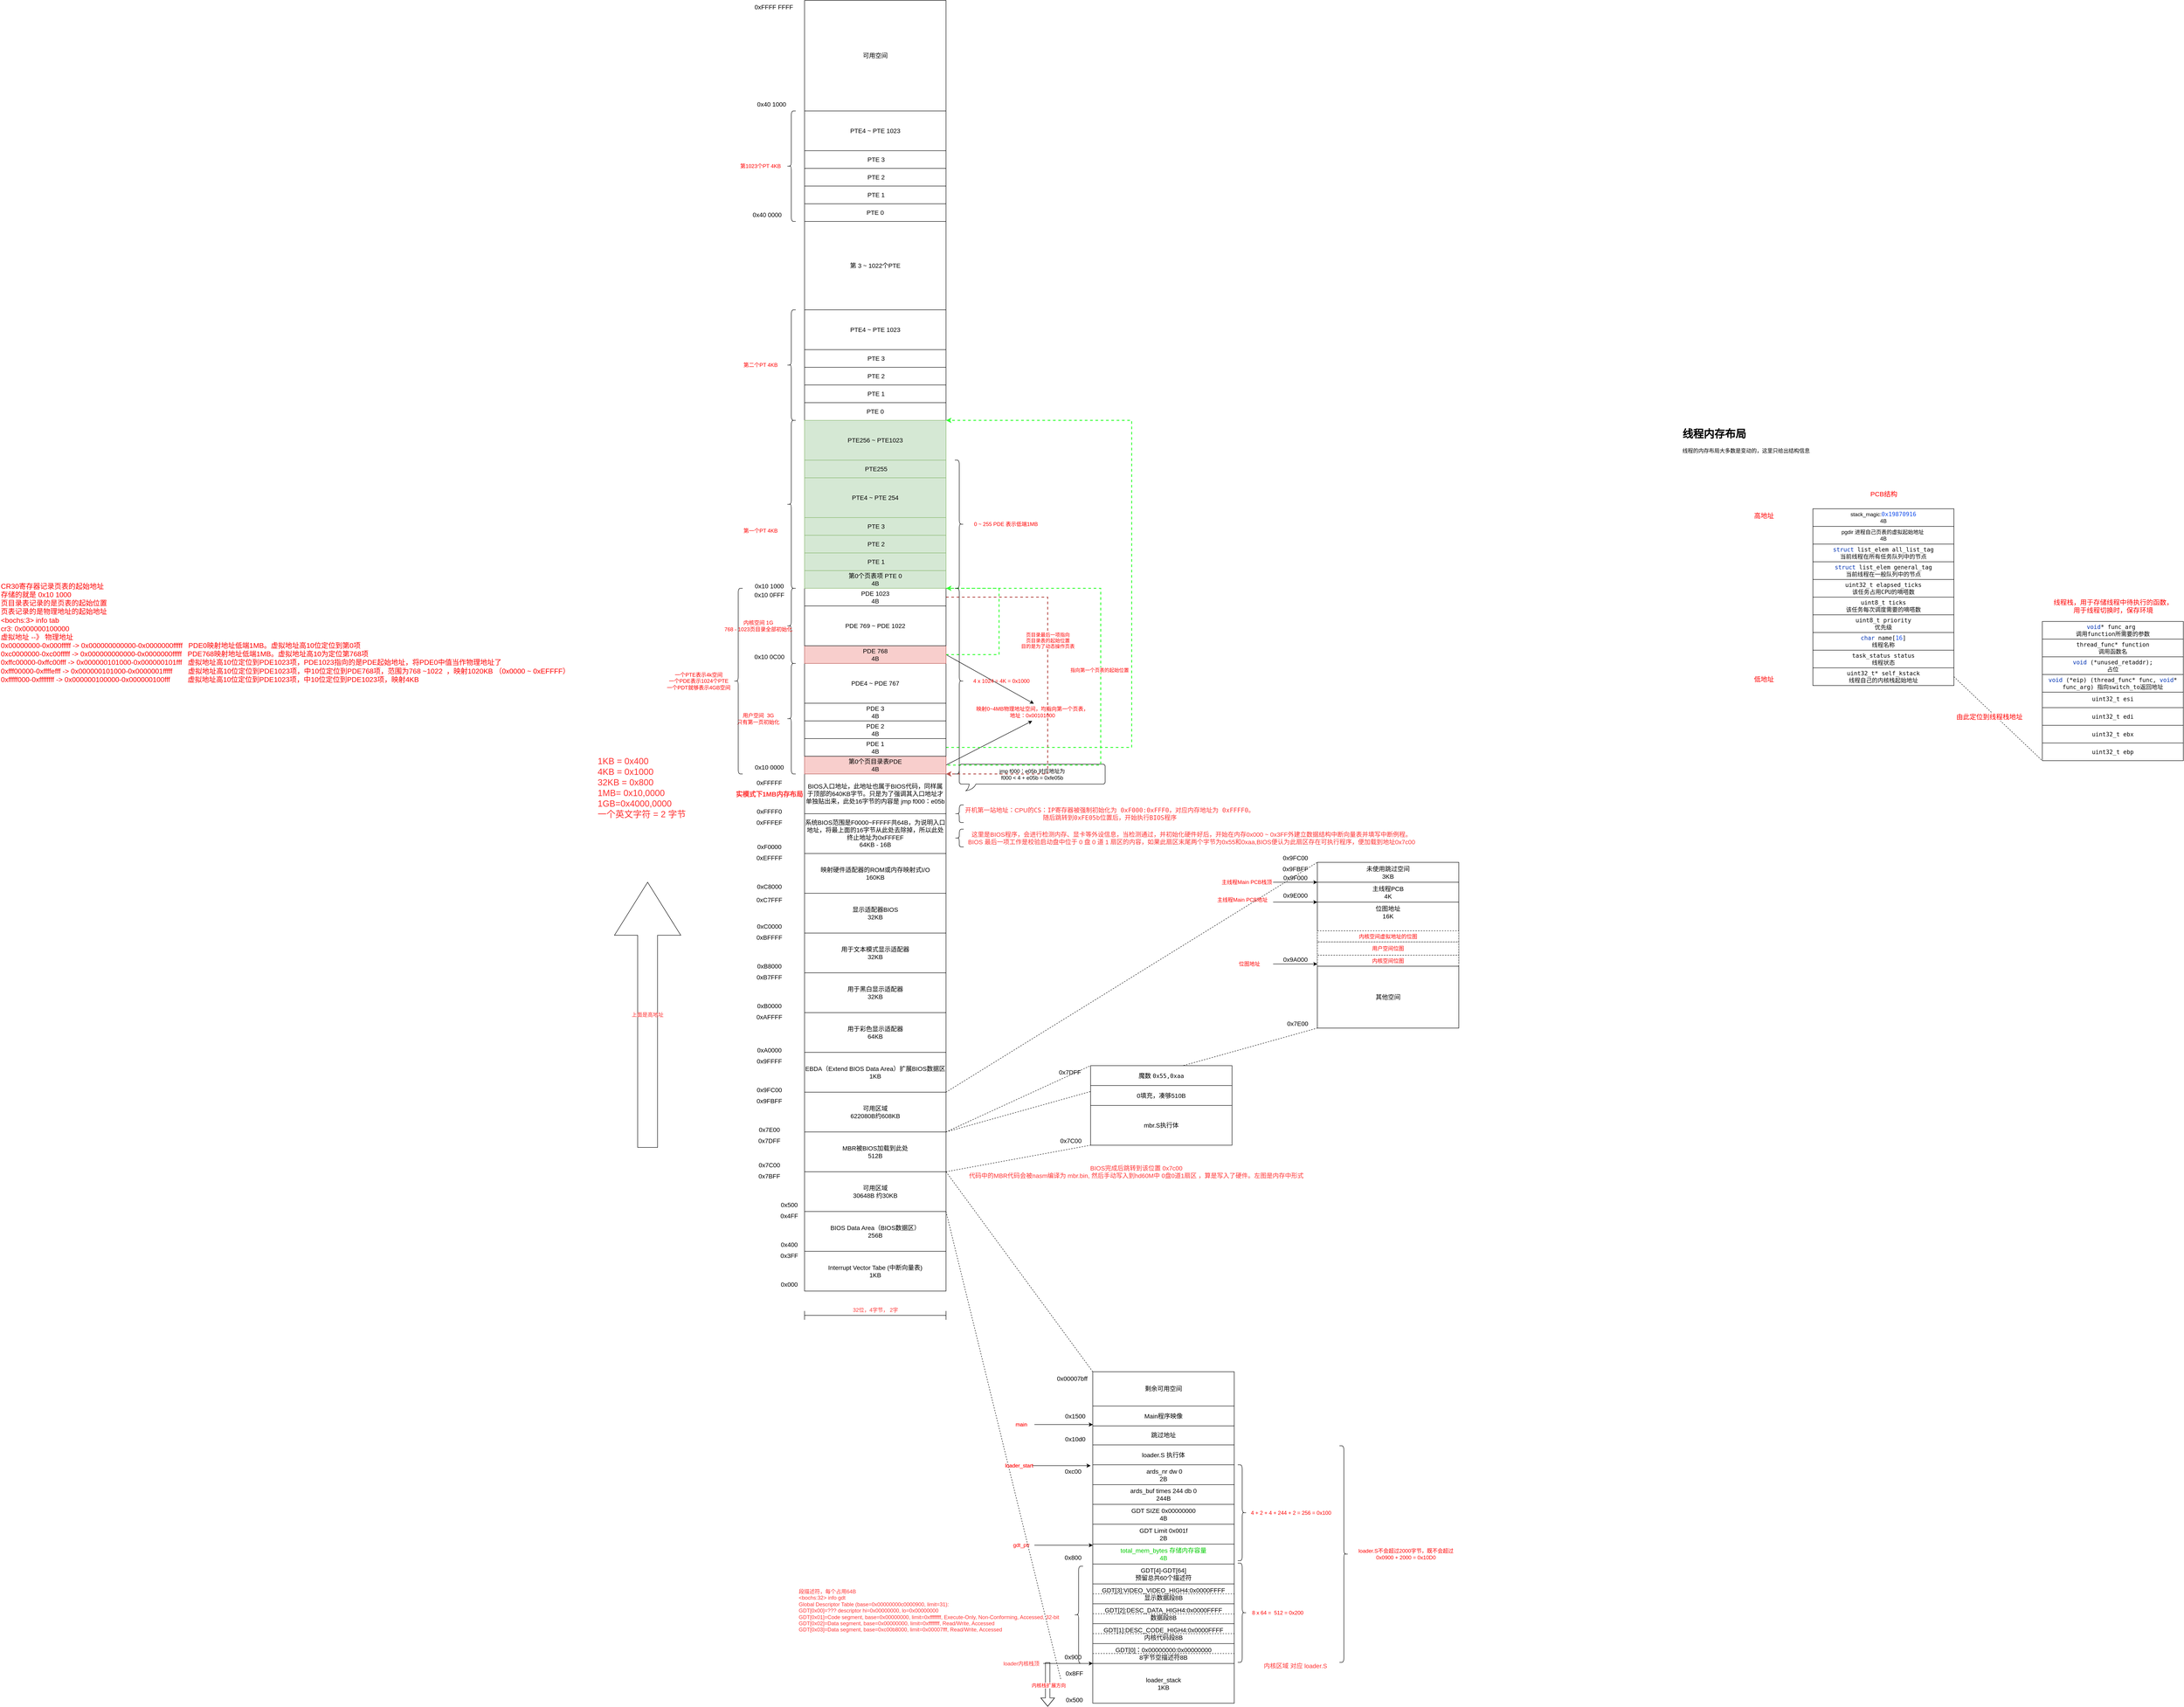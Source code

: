 <mxfile version="20.5.3" type="embed"><diagram name="Page-1" id="12NWxGoQr25tVnfTjV8N"><mxGraphModel dx="3204" dy="3205" grid="1" gridSize="10" guides="1" tooltips="1" connect="1" arrows="1" fold="1" page="1" pageScale="1" pageWidth="827" pageHeight="1169" math="0" shadow="0"><root><mxCell id="0"/><mxCell id="1" parent="0"/><mxCell id="1wO0rDWPHwuriIPUTUys-1" value="Interrupt Vector Tabe (中断向量表)&lt;br&gt;1KB" style="rounded=0;whiteSpace=wrap;html=1;fontSize=14;" parent="1" vertex="1"><mxGeometry x="200" y="560" width="320" height="90" as="geometry"/></mxCell><mxCell id="1wO0rDWPHwuriIPUTUys-2" value="0x000" style="text;html=1;align=center;verticalAlign=middle;resizable=0;points=[];autosize=1;strokeColor=none;fillColor=none;fontSize=14;" parent="1" vertex="1"><mxGeometry x="135" y="620" width="60" height="30" as="geometry"/></mxCell><mxCell id="1wO0rDWPHwuriIPUTUys-3" value="BIOS Data Area（BIOS数据区）&lt;br&gt;256B" style="rounded=0;whiteSpace=wrap;html=1;fontSize=14;" parent="1" vertex="1"><mxGeometry x="200" y="470" width="320" height="90" as="geometry"/></mxCell><mxCell id="1wO0rDWPHwuriIPUTUys-4" value="0x400" style="text;html=1;align=center;verticalAlign=middle;resizable=0;points=[];autosize=1;strokeColor=none;fillColor=none;fontSize=14;" parent="1" vertex="1"><mxGeometry x="135" y="530" width="60" height="30" as="geometry"/></mxCell><mxCell id="1wO0rDWPHwuriIPUTUys-5" value="0x3FF" style="text;html=1;align=center;verticalAlign=middle;resizable=0;points=[];autosize=1;strokeColor=none;fillColor=none;fontSize=14;" parent="1" vertex="1"><mxGeometry x="135" y="555" width="60" height="30" as="geometry"/></mxCell><mxCell id="24" style="edgeStyle=none;rounded=0;orthogonalLoop=1;jettySize=auto;html=1;exitX=1;exitY=0;exitDx=0;exitDy=0;entryX=0;entryY=0;entryDx=0;entryDy=0;dashed=1;fontColor=#FF0000;endArrow=none;endFill=0;" parent="1" source="1wO0rDWPHwuriIPUTUys-6" target="23" edge="1"><mxGeometry relative="1" as="geometry"/></mxCell><mxCell id="1wO0rDWPHwuriIPUTUys-6" value="可用区域&lt;br&gt;30648B 约30KB" style="rounded=0;whiteSpace=wrap;html=1;fontSize=14;" parent="1" vertex="1"><mxGeometry x="200" y="380" width="320" height="90" as="geometry"/></mxCell><mxCell id="32" style="edgeStyle=none;rounded=0;orthogonalLoop=1;jettySize=auto;html=1;exitX=1;exitY=1;exitDx=0;exitDy=0;entryX=0;entryY=1;entryDx=0;entryDy=0;dashed=1;fontColor=#FF0000;endArrow=none;endFill=0;" parent="1" source="1wO0rDWPHwuriIPUTUys-7" target="29" edge="1"><mxGeometry relative="1" as="geometry"/></mxCell><mxCell id="1wO0rDWPHwuriIPUTUys-7" value="MBR被BIOS加载到此处&lt;br&gt;512B" style="rounded=0;whiteSpace=wrap;html=1;fontSize=14;" parent="1" vertex="1"><mxGeometry x="200" y="290" width="320" height="90" as="geometry"/></mxCell><mxCell id="173" style="edgeStyle=none;rounded=0;orthogonalLoop=1;jettySize=auto;html=1;exitX=1;exitY=1;exitDx=0;exitDy=0;entryX=0;entryY=1;entryDx=0;entryDy=0;dashed=1;fontColor=#FF0000;endArrow=none;endFill=0;" parent="1" source="1wO0rDWPHwuriIPUTUys-8" target="171" edge="1"><mxGeometry relative="1" as="geometry"/></mxCell><mxCell id="1wO0rDWPHwuriIPUTUys-8" value="可用区域&lt;br&gt;622080B约608KB" style="rounded=0;whiteSpace=wrap;html=1;fontSize=14;" parent="1" vertex="1"><mxGeometry x="200" y="200" width="320" height="90" as="geometry"/></mxCell><mxCell id="172" style="rounded=0;orthogonalLoop=1;jettySize=auto;html=1;exitX=1;exitY=1;exitDx=0;exitDy=0;entryX=0;entryY=0;entryDx=0;entryDy=0;fontColor=#FF0000;dashed=1;endArrow=none;endFill=0;" parent="1" source="1wO0rDWPHwuriIPUTUys-9" target="147" edge="1"><mxGeometry relative="1" as="geometry"/></mxCell><mxCell id="1wO0rDWPHwuriIPUTUys-9" value="EBDA（Extend BIOS Data Area）扩展BIOS数据区&lt;br&gt;1KB" style="rounded=0;whiteSpace=wrap;html=1;fontSize=14;" parent="1" vertex="1"><mxGeometry x="200" y="110" width="320" height="90" as="geometry"/></mxCell><mxCell id="1wO0rDWPHwuriIPUTUys-10" value="用于彩色显示适配器&lt;br&gt;64KB" style="rounded=0;whiteSpace=wrap;html=1;fontSize=14;" parent="1" vertex="1"><mxGeometry x="200" y="20" width="320" height="90" as="geometry"/></mxCell><mxCell id="1wO0rDWPHwuriIPUTUys-11" value="用于黑白显示适配器&lt;br&gt;32KB" style="rounded=0;whiteSpace=wrap;html=1;fontSize=14;" parent="1" vertex="1"><mxGeometry x="200" y="-70" width="320" height="90" as="geometry"/></mxCell><mxCell id="1wO0rDWPHwuriIPUTUys-12" value="用于文本模式显示适配器&lt;br&gt;32KB" style="rounded=0;whiteSpace=wrap;html=1;fontSize=14;" parent="1" vertex="1"><mxGeometry x="200" y="-160" width="320" height="90" as="geometry"/></mxCell><mxCell id="1wO0rDWPHwuriIPUTUys-13" value="显示适配器BIOS&lt;br&gt;32KB" style="rounded=0;whiteSpace=wrap;html=1;fontSize=14;" parent="1" vertex="1"><mxGeometry x="200" y="-250" width="320" height="90" as="geometry"/></mxCell><mxCell id="1wO0rDWPHwuriIPUTUys-14" value="映射硬件适配器的ROM或内存映射式I/O&lt;br&gt;160KB" style="rounded=0;whiteSpace=wrap;html=1;fontSize=14;" parent="1" vertex="1"><mxGeometry x="200" y="-340" width="320" height="90" as="geometry"/></mxCell><mxCell id="1wO0rDWPHwuriIPUTUys-15" value="系统BIOS范围是F0000~FFFFF共64B，为说明入口地址，将最上面的16字节从此处去除掉，所以此处终止地址为0xFFFEF&lt;br&gt;64KB - 16B" style="rounded=0;whiteSpace=wrap;html=1;fontSize=14;" parent="1" vertex="1"><mxGeometry x="200" y="-430" width="320" height="90" as="geometry"/></mxCell><mxCell id="1wO0rDWPHwuriIPUTUys-16" value="BIOS入口地址，此地址也属于BIOS代码，同样属于顶部的640KB字节。只是为了强调其入口地址才单独贴出来，此处16字节的内容是 jmp f000：e05b" style="rounded=0;whiteSpace=wrap;html=1;fontSize=14;" parent="1" vertex="1"><mxGeometry x="200" y="-520" width="320" height="90" as="geometry"/></mxCell><mxCell id="1wO0rDWPHwuriIPUTUys-18" value="0x500" style="text;html=1;align=center;verticalAlign=middle;resizable=0;points=[];autosize=1;strokeColor=none;fillColor=none;fontSize=14;" parent="1" vertex="1"><mxGeometry x="135" y="440" width="60" height="30" as="geometry"/></mxCell><mxCell id="1wO0rDWPHwuriIPUTUys-19" value="0x4FF" style="text;html=1;align=center;verticalAlign=middle;resizable=0;points=[];autosize=1;strokeColor=none;fillColor=none;fontSize=14;" parent="1" vertex="1"><mxGeometry x="135" y="465" width="60" height="30" as="geometry"/></mxCell><mxCell id="1wO0rDWPHwuriIPUTUys-20" value="0x7C00" style="text;html=1;align=center;verticalAlign=middle;resizable=0;points=[];autosize=1;strokeColor=none;fillColor=none;fontSize=14;" parent="1" vertex="1"><mxGeometry x="85" y="350" width="70" height="30" as="geometry"/></mxCell><mxCell id="1wO0rDWPHwuriIPUTUys-21" value="0x7BFF" style="text;html=1;align=center;verticalAlign=middle;resizable=0;points=[];autosize=1;strokeColor=none;fillColor=none;fontSize=14;" parent="1" vertex="1"><mxGeometry x="85" y="375" width="70" height="30" as="geometry"/></mxCell><mxCell id="1wO0rDWPHwuriIPUTUys-22" value="0x9FC00" style="text;html=1;align=center;verticalAlign=middle;resizable=0;points=[];autosize=1;strokeColor=none;fillColor=none;fontSize=14;" parent="1" vertex="1"><mxGeometry x="80" y="180" width="80" height="30" as="geometry"/></mxCell><mxCell id="1wO0rDWPHwuriIPUTUys-23" value="0x9FBFF" style="text;html=1;align=center;verticalAlign=middle;resizable=0;points=[];autosize=1;strokeColor=none;fillColor=none;fontSize=14;" parent="1" vertex="1"><mxGeometry x="80" y="205" width="80" height="30" as="geometry"/></mxCell><mxCell id="1wO0rDWPHwuriIPUTUys-24" value="0xA0000" style="text;html=1;align=center;verticalAlign=middle;resizable=0;points=[];autosize=1;strokeColor=none;fillColor=none;fontSize=14;" parent="1" vertex="1"><mxGeometry x="80" y="90" width="80" height="30" as="geometry"/></mxCell><mxCell id="1wO0rDWPHwuriIPUTUys-25" value="0x9FFFF" style="text;html=1;align=center;verticalAlign=middle;resizable=0;points=[];autosize=1;strokeColor=none;fillColor=none;fontSize=14;" parent="1" vertex="1"><mxGeometry x="80" y="115" width="80" height="30" as="geometry"/></mxCell><mxCell id="1wO0rDWPHwuriIPUTUys-26" value="0xB0000" style="text;html=1;align=center;verticalAlign=middle;resizable=0;points=[];autosize=1;strokeColor=none;fillColor=none;fontSize=14;" parent="1" vertex="1"><mxGeometry x="80" y="-10" width="80" height="30" as="geometry"/></mxCell><mxCell id="1wO0rDWPHwuriIPUTUys-27" value="0xAFFFF" style="text;html=1;align=center;verticalAlign=middle;resizable=0;points=[];autosize=1;strokeColor=none;fillColor=none;fontSize=14;" parent="1" vertex="1"><mxGeometry x="80" y="15" width="80" height="30" as="geometry"/></mxCell><mxCell id="1wO0rDWPHwuriIPUTUys-28" value="0xB8000" style="text;html=1;align=center;verticalAlign=middle;resizable=0;points=[];autosize=1;strokeColor=none;fillColor=none;fontSize=14;" parent="1" vertex="1"><mxGeometry x="80" y="-100" width="80" height="30" as="geometry"/></mxCell><mxCell id="1wO0rDWPHwuriIPUTUys-29" value="0xB7FFF" style="text;html=1;align=center;verticalAlign=middle;resizable=0;points=[];autosize=1;strokeColor=none;fillColor=none;fontSize=14;" parent="1" vertex="1"><mxGeometry x="80" y="-75" width="80" height="30" as="geometry"/></mxCell><mxCell id="1wO0rDWPHwuriIPUTUys-30" value="0xC0000" style="text;html=1;align=center;verticalAlign=middle;resizable=0;points=[];autosize=1;strokeColor=none;fillColor=none;fontSize=14;" parent="1" vertex="1"><mxGeometry x="80" y="-190" width="80" height="30" as="geometry"/></mxCell><mxCell id="1wO0rDWPHwuriIPUTUys-31" value="0xBFFFF" style="text;html=1;align=center;verticalAlign=middle;resizable=0;points=[];autosize=1;strokeColor=none;fillColor=none;fontSize=14;" parent="1" vertex="1"><mxGeometry x="80" y="-165" width="80" height="30" as="geometry"/></mxCell><mxCell id="1wO0rDWPHwuriIPUTUys-36" value="0xF0000" style="text;html=1;align=center;verticalAlign=middle;resizable=0;points=[];autosize=1;strokeColor=none;fillColor=none;fontSize=14;" parent="1" vertex="1"><mxGeometry x="80" y="-370" width="80" height="30" as="geometry"/></mxCell><mxCell id="1wO0rDWPHwuriIPUTUys-37" value="0xEFFFF" style="text;html=1;align=center;verticalAlign=middle;resizable=0;points=[];autosize=1;strokeColor=none;fillColor=none;fontSize=14;" parent="1" vertex="1"><mxGeometry x="80" y="-345" width="80" height="30" as="geometry"/></mxCell><mxCell id="1wO0rDWPHwuriIPUTUys-38" value="0xFFFF0" style="text;html=1;align=center;verticalAlign=middle;resizable=0;points=[];autosize=1;strokeColor=none;fillColor=none;fontSize=14;" parent="1" vertex="1"><mxGeometry x="80" y="-450" width="80" height="30" as="geometry"/></mxCell><mxCell id="1wO0rDWPHwuriIPUTUys-39" value="0xFFFEF" style="text;html=1;align=center;verticalAlign=middle;resizable=0;points=[];autosize=1;strokeColor=none;fillColor=none;fontSize=14;" parent="1" vertex="1"><mxGeometry x="80" y="-425" width="80" height="30" as="geometry"/></mxCell><mxCell id="1wO0rDWPHwuriIPUTUys-41" value="0xFFFFF" style="text;html=1;align=center;verticalAlign=middle;resizable=0;points=[];autosize=1;strokeColor=none;fillColor=none;fontSize=14;" parent="1" vertex="1"><mxGeometry x="80" y="-515" width="80" height="30" as="geometry"/></mxCell><mxCell id="1wO0rDWPHwuriIPUTUys-43" value="0xC7FFF" style="text;html=1;align=center;verticalAlign=middle;resizable=0;points=[];autosize=1;strokeColor=none;fillColor=none;fontSize=14;" parent="1" vertex="1"><mxGeometry x="80" y="-250" width="80" height="30" as="geometry"/></mxCell><mxCell id="1wO0rDWPHwuriIPUTUys-47" value="0x7E00" style="text;html=1;align=center;verticalAlign=middle;resizable=0;points=[];autosize=1;strokeColor=none;fillColor=none;fontSize=14;" parent="1" vertex="1"><mxGeometry x="85" y="270" width="70" height="30" as="geometry"/></mxCell><mxCell id="1wO0rDWPHwuriIPUTUys-48" value="0x7DFF" style="text;html=1;align=center;verticalAlign=middle;resizable=0;points=[];autosize=1;strokeColor=none;fillColor=none;fontSize=14;" parent="1" vertex="1"><mxGeometry x="85" y="295" width="70" height="30" as="geometry"/></mxCell><mxCell id="1wO0rDWPHwuriIPUTUys-49" value="0xC8000" style="text;html=1;align=center;verticalAlign=middle;resizable=0;points=[];autosize=1;strokeColor=none;fillColor=none;fontSize=14;" parent="1" vertex="1"><mxGeometry x="80" y="-280" width="80" height="30" as="geometry"/></mxCell><mxCell id="1wO0rDWPHwuriIPUTUys-50" value="&lt;font color=&quot;#ff3333&quot; style=&quot;font-size: 15px;&quot;&gt;&lt;b&gt;实模式下1MB内存布局&lt;/b&gt;&lt;/font&gt;" style="text;html=1;align=center;verticalAlign=middle;resizable=0;points=[];autosize=1;strokeColor=none;fillColor=none;" parent="1" vertex="1"><mxGeometry x="30" y="-490" width="180" height="30" as="geometry"/></mxCell><mxCell id="1wO0rDWPHwuriIPUTUys-55" value="" style="shape=curlyBracket;whiteSpace=wrap;html=1;rounded=1;labelPosition=left;verticalLabelPosition=middle;align=right;verticalAlign=middle;" parent="1" vertex="1"><mxGeometry x="540" y="-450" width="20" height="40" as="geometry"/></mxCell><mxCell id="1wO0rDWPHwuriIPUTUys-56" value="&lt;font style=&quot;font-size: 14px;&quot;&gt;开机第一站地址：CPU&lt;span style=&quot;border-color: var(--border-color); text-align: left; font-size: 14px; font-family: 宋体, monospace;&quot;&gt;的&lt;/span&gt;&lt;span style=&quot;border-color: var(--border-color); text-align: left; background-color: rgb(255, 255, 255); font-family: &amp;quot;JetBrains Mono&amp;quot;, monospace; font-size: 14px;&quot;&gt;CS&lt;/span&gt;&lt;span style=&quot;border-color: var(--border-color); text-align: left; font-size: 14px; font-family: 宋体, monospace;&quot;&gt;：&lt;/span&gt;&lt;span style=&quot;border-color: var(--border-color); text-align: left; background-color: rgb(255, 255, 255); font-family: &amp;quot;JetBrains Mono&amp;quot;, monospace; font-size: 14px;&quot;&gt;IP&lt;/span&gt;&lt;span style=&quot;border-color: var(--border-color); text-align: left; font-size: 14px; font-family: 宋体, monospace;&quot;&gt;寄存器被强制初始化为&lt;/span&gt;&lt;span style=&quot;border-color: var(--border-color); text-align: left; background-color: rgb(255, 255, 255); font-family: &amp;quot;JetBrains Mono&amp;quot;, monospace; font-size: 14px;&quot;&gt;&amp;nbsp;0xF000:0xFFF0&lt;/span&gt;&lt;span style=&quot;border-color: var(--border-color); text-align: left; font-size: 14px; font-family: 宋体, monospace;&quot;&gt;，对应内存地址为&lt;/span&gt;&lt;span style=&quot;border-color: var(--border-color); text-align: left; background-color: rgb(255, 255, 255); font-family: &amp;quot;JetBrains Mono&amp;quot;, monospace; font-size: 14px;&quot;&gt;&amp;nbsp;0xFFFF0。&lt;br style=&quot;font-size: 14px;&quot;&gt;随后跳转到0xFE05b位置后，开始执行BIOS程序&lt;br style=&quot;font-size: 14px;&quot;&gt;&lt;/span&gt;&lt;/font&gt;" style="text;html=1;align=center;verticalAlign=middle;resizable=0;points=[];autosize=1;strokeColor=none;fillColor=none;fontColor=#FF3333;fontSize=14;" parent="1" vertex="1"><mxGeometry x="560" y="-455" width="660" height="50" as="geometry"/></mxCell><mxCell id="1wO0rDWPHwuriIPUTUys-57" value="jmp f000：e05b 对应地址为&lt;br&gt;f000 &amp;lt; 4 + e05b = 0xfe05b" style="whiteSpace=wrap;html=1;shape=mxgraph.basic.roundRectCallout;dx=30;dy=15;size=5;boundedLbl=1;" parent="1" vertex="1"><mxGeometry x="550" y="-542" width="330" height="60" as="geometry"/></mxCell><mxCell id="1wO0rDWPHwuriIPUTUys-59" value="" style="shape=curlyBracket;whiteSpace=wrap;html=1;rounded=1;labelPosition=left;verticalLabelPosition=middle;align=right;verticalAlign=middle;" parent="1" vertex="1"><mxGeometry x="540" y="-395" width="20" height="40" as="geometry"/></mxCell><mxCell id="1wO0rDWPHwuriIPUTUys-61" value="这里是BIOS程序，会进行检测内存、显卡等外设信息，当检测通过，并初始化硬件好后，开始在内存0x000 ~ 0x3FF外建立数据结构中断向量表并填写中断例程。&lt;br style=&quot;font-size: 14px;&quot;&gt;BIOS 最后一项工作是校验启动盘中位于 0 盘 0 道 1 扇区的内容，如果此扇区末尾两个字节为0x55和0xaa,BIOS便认为此扇区存在可执行程序，便加载到地址0x7c00" style="text;html=1;align=center;verticalAlign=middle;resizable=0;points=[];autosize=1;strokeColor=none;fillColor=none;fontColor=#FF3333;fontSize=14;" parent="1" vertex="1"><mxGeometry x="560" y="-400" width="1030" height="50" as="geometry"/></mxCell><mxCell id="1wO0rDWPHwuriIPUTUys-65" value="&lt;font style=&quot;font-size: 14px;&quot; color=&quot;#ff3333&quot;&gt;BIOS完成后跳转到该位置 0x7c00&lt;br&gt;代码中的MBR代码会被nasm编译为 mbr.bin, 然后手动写入到hd60M中 0盘0道1扇区 ，算是写入了硬件。左图是内存中形式&lt;br&gt;&lt;/font&gt;" style="text;html=1;align=center;verticalAlign=middle;resizable=0;points=[];autosize=1;strokeColor=none;fillColor=none;" parent="1" vertex="1"><mxGeometry x="560" y="355" width="780" height="50" as="geometry"/></mxCell><mxCell id="1wO0rDWPHwuriIPUTUys-66" value="&lt;font color=&quot;#ff3333&quot; style=&quot;font-size: 20px;&quot;&gt;1KB = 0x400 &lt;br&gt;4KB = 0x1000&lt;br&gt;32KB = 0x800&lt;br&gt;1MB= 0x10,0000&lt;br&gt;1GB=0x4000,0000&lt;br&gt;一个英文字符 = 2 字节&lt;br&gt;&lt;/font&gt;" style="text;html=1;align=left;verticalAlign=middle;resizable=0;points=[];autosize=1;strokeColor=none;fillColor=none;" parent="1" vertex="1"><mxGeometry x="-270" y="-570" width="220" height="160" as="geometry"/></mxCell><mxCell id="1wO0rDWPHwuriIPUTUys-67" value="&lt;font color=&quot;#ff3333&quot;&gt;上面是高地址&lt;/font&gt;" style="shape=singleArrow;direction=north;whiteSpace=wrap;html=1;" parent="1" vertex="1"><mxGeometry x="-230" y="-275" width="150" height="600" as="geometry"/></mxCell><mxCell id="1wO0rDWPHwuriIPUTUys-69" value="GDT[0]：0x00000000:0x00000000&lt;br&gt;8字节空描述符8B" style="rounded=0;whiteSpace=wrap;html=1;fontSize=14;" parent="1" vertex="1"><mxGeometry x="852" y="1447.5" width="320" height="45" as="geometry"/></mxCell><mxCell id="1wO0rDWPHwuriIPUTUys-70" value="0x900" style="text;html=1;align=center;verticalAlign=middle;resizable=0;points=[];autosize=1;strokeColor=none;fillColor=none;fontSize=14;" parent="1" vertex="1"><mxGeometry x="777" y="1462.5" width="60" height="30" as="geometry"/></mxCell><mxCell id="1wO0rDWPHwuriIPUTUys-71" value="&lt;font color=&quot;#ff3333&quot;&gt;内核区域 对应 loader.S&lt;/font&gt;" style="text;html=1;align=center;verticalAlign=middle;resizable=0;points=[];autosize=1;strokeColor=none;fillColor=none;fontSize=14;" parent="1" vertex="1"><mxGeometry x="1225" y="1482.5" width="170" height="30" as="geometry"/></mxCell><mxCell id="1wO0rDWPHwuriIPUTUys-73" value="loader_stack&lt;br&gt;1KB" style="rounded=0;whiteSpace=wrap;html=1;fontSize=14;" parent="1" vertex="1"><mxGeometry x="852" y="1492.5" width="320" height="90" as="geometry"/></mxCell><mxCell id="1wO0rDWPHwuriIPUTUys-74" value="loader内核栈顶" style="text;html=1;align=center;verticalAlign=middle;resizable=0;points=[];autosize=1;strokeColor=none;fillColor=none;fontColor=#FF3333;" parent="1" vertex="1"><mxGeometry x="640" y="1477.5" width="100" height="30" as="geometry"/></mxCell><mxCell id="1wO0rDWPHwuriIPUTUys-75" value="" style="endArrow=classic;html=1;rounded=0;entryX=0;entryY=0;entryDx=0;entryDy=0;" parent="1" source="1wO0rDWPHwuriIPUTUys-74" target="1wO0rDWPHwuriIPUTUys-73" edge="1"><mxGeometry width="50" height="50" relative="1" as="geometry"><mxPoint x="705" y="1592.5" as="sourcePoint"/><mxPoint x="755" y="1542.5" as="targetPoint"/></mxGeometry></mxCell><mxCell id="1wO0rDWPHwuriIPUTUys-78" value="0x500" style="text;html=1;align=center;verticalAlign=middle;resizable=0;points=[];autosize=1;strokeColor=none;fillColor=none;fontSize=14;" parent="1" vertex="1"><mxGeometry x="780" y="1560" width="60" height="30" as="geometry"/></mxCell><mxCell id="1wO0rDWPHwuriIPUTUys-80" value="GDT[1]:DESC_CODE_HIGH4:0x0000FFFF&lt;br&gt;内核代码段8B" style="rounded=0;whiteSpace=wrap;html=1;fontSize=14;" parent="1" vertex="1"><mxGeometry x="852" y="1402.5" width="320" height="45" as="geometry"/></mxCell><mxCell id="1wO0rDWPHwuriIPUTUys-81" value="GDT[2]:DESC_DATA_HIGH4:0x0000FFFF&lt;br&gt;数据段8B" style="rounded=0;whiteSpace=wrap;html=1;fontSize=14;" parent="1" vertex="1"><mxGeometry x="852" y="1357.5" width="320" height="45" as="geometry"/></mxCell><mxCell id="1wO0rDWPHwuriIPUTUys-82" value="GDT[3]:VIDEO_VIDEO_HIGH4:0x0000FFFF&lt;br&gt;显示数据段8B" style="rounded=0;whiteSpace=wrap;html=1;fontSize=14;" parent="1" vertex="1"><mxGeometry x="852" y="1312.5" width="320" height="45" as="geometry"/></mxCell><mxCell id="1wO0rDWPHwuriIPUTUys-83" value="" style="shape=crossbar;whiteSpace=wrap;html=1;rounded=1;" parent="1" vertex="1"><mxGeometry x="200" y="695" width="320" height="20" as="geometry"/></mxCell><mxCell id="1wO0rDWPHwuriIPUTUys-84" value="&lt;font color=&quot;#ff3333&quot;&gt;32位，4字节， 2字&lt;/font&gt;" style="text;html=1;align=center;verticalAlign=middle;resizable=0;points=[];autosize=1;strokeColor=none;fillColor=none;" parent="1" vertex="1"><mxGeometry x="295" y="677.5" width="130" height="30" as="geometry"/></mxCell><mxCell id="1wO0rDWPHwuriIPUTUys-86" style="edgeStyle=none;rounded=0;orthogonalLoop=1;jettySize=auto;html=1;exitX=0;exitY=0.5;exitDx=0;exitDy=0;entryX=1;entryY=0.5;entryDx=0;entryDy=0;dashed=1;strokeColor=default;endArrow=none;endFill=0;" parent="1" source="1wO0rDWPHwuriIPUTUys-82" target="1wO0rDWPHwuriIPUTUys-82" edge="1"><mxGeometry relative="1" as="geometry"/></mxCell><mxCell id="1wO0rDWPHwuriIPUTUys-87" style="edgeStyle=none;rounded=0;orthogonalLoop=1;jettySize=auto;html=1;exitX=0;exitY=0.5;exitDx=0;exitDy=0;" parent="1" source="1wO0rDWPHwuriIPUTUys-81" target="1wO0rDWPHwuriIPUTUys-81" edge="1"><mxGeometry relative="1" as="geometry"/></mxCell><mxCell id="1wO0rDWPHwuriIPUTUys-88" style="edgeStyle=none;rounded=0;orthogonalLoop=1;jettySize=auto;html=1;exitX=0;exitY=0.5;exitDx=0;exitDy=0;dashed=1;endArrow=none;endFill=0;" parent="1" source="1wO0rDWPHwuriIPUTUys-81" target="1wO0rDWPHwuriIPUTUys-81" edge="1"><mxGeometry relative="1" as="geometry"><Array as="points"><mxPoint x="1165" y="1380.5"/></Array></mxGeometry></mxCell><mxCell id="1wO0rDWPHwuriIPUTUys-89" style="edgeStyle=none;rounded=0;orthogonalLoop=1;jettySize=auto;html=1;exitX=0;exitY=0.5;exitDx=0;exitDy=0;entryX=1;entryY=0.5;entryDx=0;entryDy=0;dashed=1;endArrow=none;endFill=0;" parent="1" source="1wO0rDWPHwuriIPUTUys-80" target="1wO0rDWPHwuriIPUTUys-80" edge="1"><mxGeometry relative="1" as="geometry"/></mxCell><mxCell id="1wO0rDWPHwuriIPUTUys-90" style="edgeStyle=none;rounded=0;orthogonalLoop=1;jettySize=auto;html=1;exitX=0;exitY=0.5;exitDx=0;exitDy=0;" parent="1" source="1wO0rDWPHwuriIPUTUys-69" target="1wO0rDWPHwuriIPUTUys-69" edge="1"><mxGeometry relative="1" as="geometry"/></mxCell><mxCell id="1wO0rDWPHwuriIPUTUys-91" style="edgeStyle=none;rounded=0;orthogonalLoop=1;jettySize=auto;html=1;exitX=0;exitY=0.5;exitDx=0;exitDy=0;" parent="1" source="1wO0rDWPHwuriIPUTUys-69" target="1wO0rDWPHwuriIPUTUys-69" edge="1"><mxGeometry relative="1" as="geometry"/></mxCell><mxCell id="1wO0rDWPHwuriIPUTUys-92" style="rounded=0;orthogonalLoop=1;jettySize=auto;html=1;exitX=0;exitY=0.5;exitDx=0;exitDy=0;dashed=1;endArrow=none;endFill=0;" parent="1" source="1wO0rDWPHwuriIPUTUys-69" target="1wO0rDWPHwuriIPUTUys-69" edge="1"><mxGeometry relative="1" as="geometry"/></mxCell><mxCell id="1wO0rDWPHwuriIPUTUys-93" value="" style="shape=curlyBracket;whiteSpace=wrap;html=1;rounded=1;labelPosition=left;verticalLabelPosition=middle;align=right;verticalAlign=middle;" parent="1" vertex="1"><mxGeometry x="810" y="1272.5" width="20" height="220" as="geometry"/></mxCell><mxCell id="1wO0rDWPHwuriIPUTUys-94" value="&lt;div style=&quot;&quot;&gt;&lt;span style=&quot;color: rgb(255, 51, 51); background-color: initial;&quot;&gt;段描述符，每个占用64B&lt;/span&gt;&lt;/div&gt;&lt;font color=&quot;#ff3333&quot;&gt;&lt;div&gt;&amp;lt;bochs:32&amp;gt; info gdt&lt;/div&gt;&lt;div&gt;&lt;div&gt;Global Descriptor Table (base=0x00000000c0000900, limit=31):&lt;/div&gt;&lt;div&gt;GDT[0x00]=??? descriptor hi=0x00000000, lo=0x00000000&lt;/div&gt;&lt;div&gt;GDT[0x01]=Code segment, base=0x00000000, limit=0xffffffff, Execute-Only, Non-Conforming, Accessed, 32-bit&lt;/div&gt;&lt;div&gt;GDT[0x02]=Data segment, base=0x00000000, limit=0xffffffff, Read/Write, Accessed&lt;/div&gt;&lt;div&gt;GDT[0x03]=Data segment, base=0xc00b8000, limit=0x00007fff, Read/Write, Accessed&lt;/div&gt;&lt;/div&gt;&lt;div&gt;&lt;br&gt;&lt;/div&gt;&lt;/font&gt;" style="text;html=1;align=left;verticalAlign=middle;resizable=0;points=[];autosize=1;strokeColor=none;fillColor=none;" parent="1" vertex="1"><mxGeometry x="185" y="1315" width="610" height="130" as="geometry"/></mxCell><mxCell id="1wO0rDWPHwuriIPUTUys-96" value="GDT[4]-GDT[64]&lt;br&gt;预留总共60个描述符" style="rounded=0;whiteSpace=wrap;html=1;fontSize=14;" parent="1" vertex="1"><mxGeometry x="852" y="1267.5" width="320" height="45" as="geometry"/></mxCell><mxCell id="4" style="edgeStyle=none;rounded=0;orthogonalLoop=1;jettySize=auto;html=1;exitX=0;exitY=0.5;exitDx=0;exitDy=0;" parent="1" source="1wO0rDWPHwuriIPUTUys-69" target="1wO0rDWPHwuriIPUTUys-69" edge="1"><mxGeometry relative="1" as="geometry"/></mxCell><mxCell id="5" style="edgeStyle=none;rounded=0;orthogonalLoop=1;jettySize=auto;html=1;exitX=0;exitY=0.5;exitDx=0;exitDy=0;entryX=1;entryY=0.5;entryDx=0;entryDy=0;endArrow=none;endFill=0;dashed=1;" parent="1" source="1wO0rDWPHwuriIPUTUys-69" target="1wO0rDWPHwuriIPUTUys-69" edge="1"><mxGeometry relative="1" as="geometry"/></mxCell><mxCell id="6" value="GDT Limit 0x001f&lt;br&gt;2B" style="rounded=0;whiteSpace=wrap;html=1;fontSize=14;" parent="1" vertex="1"><mxGeometry x="852" y="1177.5" width="320" height="45" as="geometry"/></mxCell><mxCell id="7" value="GDT SIZE 0x00000000&lt;br&gt;4B" style="rounded=0;whiteSpace=wrap;html=1;fontSize=14;" parent="1" vertex="1"><mxGeometry x="852" y="1132.5" width="320" height="45" as="geometry"/></mxCell><mxCell id="8" value="" style="endArrow=classic;html=1;rounded=0;entryX=0;entryY=0;entryDx=0;entryDy=0;" parent="1" edge="1"><mxGeometry width="50" height="50" relative="1" as="geometry"><mxPoint x="720" y="1225" as="sourcePoint"/><mxPoint x="852.0" y="1225" as="targetPoint"/></mxGeometry></mxCell><mxCell id="9" value="gdt_ptr" style="text;html=1;align=center;verticalAlign=middle;resizable=0;points=[];autosize=1;strokeColor=none;fillColor=none;fontColor=#FF0000;" parent="1" vertex="1"><mxGeometry x="660" y="1210" width="60" height="30" as="geometry"/></mxCell><mxCell id="10" value="&lt;font color=&quot;#00cc00&quot;&gt;total_mem_bytes 存储内存容量&lt;br&gt;4B&lt;/font&gt;" style="rounded=0;whiteSpace=wrap;html=1;fontSize=14;" parent="1" vertex="1"><mxGeometry x="852" y="1222.5" width="320" height="45" as="geometry"/></mxCell><mxCell id="26" value="&lt;div&gt;loader.S不会超过2000字节，既不会超过&lt;/div&gt;&lt;div&gt;0x0900 + 2000 = 0x10D0&lt;/div&gt;" style="text;html=1;align=center;verticalAlign=middle;resizable=0;points=[];autosize=1;strokeColor=none;fillColor=none;fontColor=#FF0000;" parent="1" vertex="1"><mxGeometry x="1440" y="1225" width="240" height="40" as="geometry"/></mxCell><mxCell id="27" value="" style="shape=curlyBracket;whiteSpace=wrap;html=1;rounded=1;flipH=1;labelPosition=right;verticalLabelPosition=middle;align=left;verticalAlign=middle;fontColor=#FF0000;" parent="1" vertex="1"><mxGeometry x="1410" y="1000" width="20" height="490" as="geometry"/></mxCell><mxCell id="29" value="mbr.S执行体" style="rounded=0;whiteSpace=wrap;html=1;fontSize=14;" parent="1" vertex="1"><mxGeometry x="847" y="230" width="320" height="90" as="geometry"/></mxCell><mxCell id="30" value="0x7C00" style="text;html=1;align=center;verticalAlign=middle;resizable=0;points=[];autosize=1;strokeColor=none;fillColor=none;fontSize=14;" parent="1" vertex="1"><mxGeometry x="767" y="295" width="70" height="30" as="geometry"/></mxCell><mxCell id="31" value="0填充，凑够510B" style="rounded=0;whiteSpace=wrap;html=1;fontSize=14;" parent="1" vertex="1"><mxGeometry x="847" y="185" width="320" height="45" as="geometry"/></mxCell><mxCell id="33" value="魔数&amp;nbsp;&lt;span style=&quot;background-color: rgb(255, 255, 255); color: rgb(8, 8, 8); font-family: &amp;quot;JetBrains Mono&amp;quot;, monospace; font-size: 9.8pt;&quot;&gt;0x55,0xaa&lt;/span&gt;" style="rounded=0;whiteSpace=wrap;html=1;fontSize=14;" parent="1" vertex="1"><mxGeometry x="847" y="140" width="320" height="45" as="geometry"/></mxCell><mxCell id="35" value="0x7DFF" style="text;html=1;align=center;verticalAlign=middle;resizable=0;points=[];autosize=1;strokeColor=none;fillColor=none;fontSize=14;" parent="1" vertex="1"><mxGeometry x="765" y="140" width="70" height="30" as="geometry"/></mxCell><mxCell id="36" value="" style="edgeStyle=none;rounded=0;orthogonalLoop=1;jettySize=auto;html=1;exitX=1;exitY=1;exitDx=0;exitDy=0;entryX=0;entryY=0;entryDx=0;entryDy=0;dashed=1;fontColor=#FF0000;endArrow=none;endFill=0;" parent="1" source="1wO0rDWPHwuriIPUTUys-8" target="33" edge="1"><mxGeometry relative="1" as="geometry"><mxPoint x="520" y="290" as="sourcePoint"/><mxPoint x="847" y="140" as="targetPoint"/></mxGeometry></mxCell><mxCell id="38" value="ards_buf times 244 db 0&lt;br&gt;244B" style="rounded=0;whiteSpace=wrap;html=1;fontSize=14;" parent="1" vertex="1"><mxGeometry x="852" y="1087.5" width="320" height="45" as="geometry"/></mxCell><mxCell id="39" value="&amp;nbsp;ards_nr dw 0&lt;br&gt;2B" style="rounded=0;whiteSpace=wrap;html=1;fontSize=14;" parent="1" vertex="1"><mxGeometry x="852" y="1043" width="320" height="45" as="geometry"/></mxCell><mxCell id="41" value="" style="group" parent="1" vertex="1" connectable="0"><mxGeometry x="640" y="998" width="532" height="62" as="geometry"/></mxCell><mxCell id="21" value="loader.S 执行体" style="rounded=0;whiteSpace=wrap;html=1;fontSize=14;" parent="41" vertex="1"><mxGeometry x="212" width="320" height="45" as="geometry"/></mxCell><mxCell id="37" value="" style="group" parent="41" vertex="1" connectable="0"><mxGeometry y="32" width="207.0" height="30" as="geometry"/></mxCell><mxCell id="11" value="" style="endArrow=classic;html=1;rounded=0;entryX=0;entryY=0;entryDx=0;entryDy=0;" parent="37" edge="1"><mxGeometry width="50" height="50" relative="1" as="geometry"><mxPoint x="75" y="15" as="sourcePoint"/><mxPoint x="207.0" y="15" as="targetPoint"/></mxGeometry></mxCell><mxCell id="12" value="loader_start" style="text;html=1;align=center;verticalAlign=middle;resizable=0;points=[];autosize=1;strokeColor=none;fillColor=none;fontColor=#FF0000;" parent="37" vertex="1"><mxGeometry width="90" height="30" as="geometry"/></mxCell><mxCell id="130" value="" style="endArrow=classic;html=1;rounded=0;entryX=0;entryY=0;entryDx=0;entryDy=0;" parent="41" edge="1"><mxGeometry width="50" height="50" relative="1" as="geometry"><mxPoint x="80" y="-46" as="sourcePoint"/><mxPoint x="212" y="-46" as="targetPoint"/></mxGeometry></mxCell><mxCell id="131" value="main" style="text;html=1;align=center;verticalAlign=middle;resizable=0;points=[];autosize=1;strokeColor=none;fillColor=none;fontColor=#FF0000;" parent="41" vertex="1"><mxGeometry x="25" y="-61" width="50" height="30" as="geometry"/></mxCell><mxCell id="42" value="" style="group" parent="1" vertex="1" connectable="0"><mxGeometry x="760" y="832.5" width="412" height="77.5" as="geometry"/></mxCell><mxCell id="23" value="剩余可用空间" style="rounded=0;whiteSpace=wrap;html=1;fontSize=14;" parent="42" vertex="1"><mxGeometry x="92" width="320" height="77.5" as="geometry"/></mxCell><mxCell id="28" value="0x00007bff" style="text;html=1;align=center;verticalAlign=middle;resizable=0;points=[];autosize=1;strokeColor=none;fillColor=none;fontSize=14;" parent="42" vertex="1"><mxGeometry width="90" height="30" as="geometry"/></mxCell><mxCell id="43" value="0xc00" style="text;html=1;align=center;verticalAlign=middle;resizable=0;points=[];autosize=1;strokeColor=none;fillColor=none;fontSize=14;" parent="1" vertex="1"><mxGeometry x="777" y="1043" width="60" height="30" as="geometry"/></mxCell><mxCell id="44" value="" style="shape=curlyBracket;whiteSpace=wrap;html=1;rounded=1;flipH=1;labelPosition=right;verticalLabelPosition=middle;align=left;verticalAlign=middle;fontColor=#FF0000;" parent="1" vertex="1"><mxGeometry x="1180" y="1043" width="20" height="217" as="geometry"/></mxCell><mxCell id="45" value="&lt;font color=&quot;#ff0000&quot;&gt;4 + 2 + 4 + 244 + 2 = 256 = 0x100&lt;/font&gt;" style="text;html=1;align=center;verticalAlign=middle;resizable=0;points=[];autosize=1;strokeColor=none;fillColor=none;" parent="1" vertex="1"><mxGeometry x="1200" y="1136.5" width="200" height="30" as="geometry"/></mxCell><mxCell id="46" value="" style="shape=curlyBracket;whiteSpace=wrap;html=1;rounded=1;flipH=1;labelPosition=right;verticalLabelPosition=middle;align=left;verticalAlign=middle;fontColor=#FF0000;" parent="1" vertex="1"><mxGeometry x="1180" y="1265.5" width="20" height="224.5" as="geometry"/></mxCell><mxCell id="1wO0rDWPHwuriIPUTUys-79" value="0x8FF" style="text;html=1;align=center;verticalAlign=middle;resizable=0;points=[];autosize=1;strokeColor=none;fillColor=none;fontSize=14;" parent="1" vertex="1"><mxGeometry x="780" y="1500" width="60" height="30" as="geometry"/></mxCell><mxCell id="47" value="" style="edgeStyle=none;rounded=0;orthogonalLoop=1;jettySize=auto;html=1;exitX=1;exitY=1;exitDx=0;exitDy=0;entryX=0;entryY=1;entryDx=0;entryDy=0;dashed=1;fontColor=#FF0000;endArrow=none;endFill=0;" parent="1" source="1wO0rDWPHwuriIPUTUys-6" target="1wO0rDWPHwuriIPUTUys-79" edge="1"><mxGeometry relative="1" as="geometry"><mxPoint x="520" y="470" as="sourcePoint"/><mxPoint x="852" y="1172.5" as="targetPoint"/></mxGeometry></mxCell><mxCell id="50" value="8 x 64 =&amp;nbsp; 512 = 0x200" style="text;html=1;align=center;verticalAlign=middle;resizable=0;points=[];autosize=1;strokeColor=none;fillColor=none;fontColor=#FF0000;" parent="1" vertex="1"><mxGeometry x="1200" y="1362.75" width="140" height="30" as="geometry"/></mxCell><mxCell id="77" style="rounded=0;orthogonalLoop=1;jettySize=auto;html=1;exitX=1;exitY=0.5;exitDx=0;exitDy=0;fontColor=#FF0000;endArrow=classic;endFill=1;" parent="1" source="51" edge="1"><mxGeometry relative="1" as="geometry"><mxPoint x="715" y="-640" as="targetPoint"/></mxGeometry></mxCell><mxCell id="109" style="edgeStyle=orthogonalEdgeStyle;rounded=0;orthogonalLoop=1;jettySize=auto;html=1;exitX=1;exitY=0.5;exitDx=0;exitDy=0;entryX=1;entryY=0;entryDx=0;entryDy=0;dashed=1;fontColor=#FF0000;endArrow=classic;endFill=1;strokeColor=#33FF33;strokeWidth=2;" parent="1" edge="1"><mxGeometry relative="1" as="geometry"><mxPoint x="500" y="-540" as="sourcePoint"/><mxPoint x="500" y="-940" as="targetPoint"/><Array as="points"><mxPoint x="870" y="-540"/><mxPoint x="870" y="-940"/></Array></mxGeometry></mxCell><mxCell id="114" value="指向第一个页表的起始位置" style="edgeLabel;html=1;align=center;verticalAlign=middle;resizable=0;points=[];fontColor=#FF0000;" parent="109" vertex="1" connectable="0"><mxGeometry x="0.026" y="3" relative="1" as="geometry"><mxPoint as="offset"/></mxGeometry></mxCell><mxCell id="51" value="第0个页目录表PDE&lt;br&gt;4B" style="rounded=0;whiteSpace=wrap;html=1;fontSize=14;fillColor=#f8cecc;strokeColor=#b85450;" parent="1" vertex="1"><mxGeometry x="200" y="-560" width="320" height="40" as="geometry"/></mxCell><mxCell id="52" value="0x10 0000" style="text;html=1;align=center;verticalAlign=middle;resizable=0;points=[];autosize=1;strokeColor=none;fillColor=none;fontSize=14;" parent="1" vertex="1"><mxGeometry x="75" y="-550" width="90" height="30" as="geometry"/></mxCell><mxCell id="111" style="edgeStyle=orthogonalEdgeStyle;rounded=0;orthogonalLoop=1;jettySize=auto;html=1;exitX=1;exitY=0.5;exitDx=0;exitDy=0;entryX=1;entryY=1;entryDx=0;entryDy=0;dashed=1;fontColor=#FF0000;endArrow=classic;endFill=1;strokeColor=#33FF33;strokeWidth=2;" parent="1" source="53" target="92" edge="1"><mxGeometry relative="1" as="geometry"><Array as="points"><mxPoint x="940" y="-580"/><mxPoint x="940" y="-1320"/></Array></mxGeometry></mxCell><mxCell id="53" value="PDE 1&lt;br&gt;4B" style="rounded=0;whiteSpace=wrap;html=1;fontSize=14;" parent="1" vertex="1"><mxGeometry x="200" y="-600" width="320" height="40" as="geometry"/></mxCell><mxCell id="54" value="PDE 2&lt;br&gt;4B" style="rounded=0;whiteSpace=wrap;html=1;fontSize=14;" parent="1" vertex="1"><mxGeometry x="200" y="-640" width="320" height="40" as="geometry"/></mxCell><mxCell id="55" value="PDE 3&lt;br&gt;4B" style="rounded=0;whiteSpace=wrap;html=1;fontSize=14;" parent="1" vertex="1"><mxGeometry x="200" y="-680" width="320" height="40" as="geometry"/></mxCell><mxCell id="57" value="PDE4 ~ PDE 767" style="rounded=0;whiteSpace=wrap;html=1;fontSize=14;" parent="1" vertex="1"><mxGeometry x="200" y="-770" width="320" height="90" as="geometry"/></mxCell><mxCell id="60" value="0x10 1000" style="text;html=1;align=center;verticalAlign=middle;resizable=0;points=[];autosize=1;strokeColor=none;fillColor=none;fontSize=14;" parent="1" vertex="1"><mxGeometry x="75" y="-960" width="90" height="30" as="geometry"/></mxCell><mxCell id="76" style="rounded=0;orthogonalLoop=1;jettySize=auto;html=1;exitX=1;exitY=0.5;exitDx=0;exitDy=0;fontColor=#FF0000;entryX=0.513;entryY=0.025;entryDx=0;entryDy=0;entryPerimeter=0;endArrow=classic;endFill=1;" parent="1" source="61" target="75" edge="1"><mxGeometry relative="1" as="geometry"/></mxCell><mxCell id="110" style="edgeStyle=orthogonalEdgeStyle;rounded=0;orthogonalLoop=1;jettySize=auto;html=1;exitX=1;exitY=0.5;exitDx=0;exitDy=0;entryX=1;entryY=1;entryDx=0;entryDy=0;dashed=1;fontColor=#FF0000;endArrow=classic;endFill=1;strokeColor=#33FF33;strokeWidth=2;" parent="1" source="61" target="81" edge="1"><mxGeometry relative="1" as="geometry"><Array as="points"><mxPoint x="640" y="-790"/><mxPoint x="640" y="-940"/></Array></mxGeometry></mxCell><mxCell id="61" value="PDE 768&lt;br&gt;4B" style="rounded=0;whiteSpace=wrap;html=1;fontSize=14;fillColor=#f8cecc;strokeColor=#b85450;" parent="1" vertex="1"><mxGeometry x="200" y="-810" width="320" height="40" as="geometry"/></mxCell><mxCell id="62" value="PDE 769 ~ PDE 1022" style="rounded=0;whiteSpace=wrap;html=1;fontSize=14;" parent="1" vertex="1"><mxGeometry x="200" y="-900" width="320" height="90" as="geometry"/></mxCell><mxCell id="112" style="edgeStyle=orthogonalEdgeStyle;rounded=0;orthogonalLoop=1;jettySize=auto;html=1;exitX=1;exitY=0.5;exitDx=0;exitDy=0;entryX=1;entryY=1;entryDx=0;entryDy=0;dashed=1;strokeColor=#b85450;strokeWidth=2;fontColor=#FF0000;endArrow=classic;endFill=1;fillColor=#f8cecc;" parent="1" source="63" target="51" edge="1"><mxGeometry relative="1" as="geometry"><Array as="points"><mxPoint x="750" y="-920"/><mxPoint x="750" y="-520"/></Array></mxGeometry></mxCell><mxCell id="113" value="页目录最后一项指向&lt;br&gt;页目录表的起始位置&lt;br&gt;目的是为了动态操作页表" style="edgeLabel;html=1;align=center;verticalAlign=middle;resizable=0;points=[];fontColor=#FF0000;" parent="112" vertex="1" connectable="0"><mxGeometry x="-0.24" y="-1" relative="1" as="geometry"><mxPoint x="1" y="1" as="offset"/></mxGeometry></mxCell><mxCell id="63" value="PDE 1023&lt;br&gt;4B" style="rounded=0;whiteSpace=wrap;html=1;fontSize=14;" parent="1" vertex="1"><mxGeometry x="200" y="-940" width="320" height="40" as="geometry"/></mxCell><mxCell id="65" value="" style="group" parent="1" vertex="1" connectable="0"><mxGeometry x="540" y="-940" width="180" height="420" as="geometry"/></mxCell><mxCell id="58" value="" style="shape=curlyBracket;whiteSpace=wrap;html=1;rounded=1;flipH=1;labelPosition=right;verticalLabelPosition=middle;align=left;verticalAlign=middle;fontColor=#FF0000;" parent="65" vertex="1"><mxGeometry width="20" height="420" as="geometry"/></mxCell><mxCell id="59" value="4 x 1024 = 4K = 0x1000" style="text;html=1;align=center;verticalAlign=middle;resizable=0;points=[];autosize=1;strokeColor=none;fillColor=none;fontColor=#FF0000;" parent="65" vertex="1"><mxGeometry x="30" y="195" width="150" height="30" as="geometry"/></mxCell><mxCell id="66" value="" style="shape=curlyBracket;whiteSpace=wrap;html=1;rounded=1;labelPosition=left;verticalLabelPosition=middle;align=right;verticalAlign=middle;fontColor=#FF0000;" parent="1" vertex="1"><mxGeometry x="160" y="-770" width="20" height="250" as="geometry"/></mxCell><mxCell id="67" value="用户空间&amp;nbsp; 3G&lt;br&gt;只有第一页初始化" style="text;html=1;align=center;verticalAlign=middle;resizable=0;points=[];autosize=1;strokeColor=none;fillColor=none;fontColor=#FF0000;" parent="1" vertex="1"><mxGeometry x="35" y="-665" width="120" height="40" as="geometry"/></mxCell><mxCell id="68" value="" style="shape=curlyBracket;whiteSpace=wrap;html=1;rounded=1;labelPosition=left;verticalLabelPosition=middle;align=right;verticalAlign=middle;fontColor=#FF0000;" parent="1" vertex="1"><mxGeometry x="160" y="-940" width="20" height="170" as="geometry"/></mxCell><mxCell id="69" value="内核空间 1G&lt;br&gt;768 - 1023页目录全部初始化" style="text;html=1;align=center;verticalAlign=middle;resizable=0;points=[];autosize=1;strokeColor=none;fillColor=none;fontColor=#FF0000;" parent="1" vertex="1"><mxGeometry x="5" y="-875" width="180" height="40" as="geometry"/></mxCell><mxCell id="70" value="0x10 0C00" style="text;html=1;align=center;verticalAlign=middle;resizable=0;points=[];autosize=1;strokeColor=none;fillColor=none;fontSize=14;" parent="1" vertex="1"><mxGeometry x="75" y="-800" width="90" height="30" as="geometry"/></mxCell><mxCell id="75" value="映射0~4MB物理地址空间，均指向第一个页表，&lt;br&gt;地址：0x00101000" style="text;html=1;align=center;verticalAlign=middle;resizable=0;points=[];autosize=1;strokeColor=none;fillColor=none;fontColor=#FF0000;" parent="1" vertex="1"><mxGeometry x="575" y="-680" width="280" height="40" as="geometry"/></mxCell><mxCell id="78" value="" style="shape=curlyBracket;whiteSpace=wrap;html=1;rounded=1;labelPosition=left;verticalLabelPosition=middle;align=right;verticalAlign=middle;fontColor=#FF0000;" parent="1" vertex="1"><mxGeometry x="40" y="-940" width="20" height="420" as="geometry"/></mxCell><mxCell id="79" value="一个PTE表示4k空间&lt;br&gt;一个PDE表示1024个PTE&lt;br&gt;一个PDT就够表示4GB空间" style="text;html=1;align=center;verticalAlign=middle;resizable=0;points=[];autosize=1;strokeColor=none;fillColor=none;fontColor=#FF0000;" parent="1" vertex="1"><mxGeometry x="-125" y="-760" width="170" height="60" as="geometry"/></mxCell><mxCell id="81" value="第0个页表项 PTE 0&lt;br&gt;4B" style="rounded=0;whiteSpace=wrap;html=1;fontSize=14;fillColor=#d5e8d4;strokeColor=#82b366;" parent="1" vertex="1"><mxGeometry x="200" y="-980" width="320" height="40" as="geometry"/></mxCell><mxCell id="82" value="&amp;nbsp;PTE 1" style="rounded=0;whiteSpace=wrap;html=1;fontSize=14;fillColor=#d5e8d4;strokeColor=#82b366;" parent="1" vertex="1"><mxGeometry x="200" y="-1020" width="320" height="40" as="geometry"/></mxCell><mxCell id="83" value="&amp;nbsp;PTE 2" style="rounded=0;whiteSpace=wrap;html=1;fontSize=14;" parent="1" vertex="1"><mxGeometry x="200" y="-1060" width="320" height="40" as="geometry"/></mxCell><mxCell id="84" value="&amp;nbsp;PTE 3" style="rounded=0;whiteSpace=wrap;html=1;fontSize=14;fillColor=#d5e8d4;strokeColor=#82b366;" parent="1" vertex="1"><mxGeometry x="200" y="-1100" width="320" height="40" as="geometry"/></mxCell><mxCell id="85" value="PTE4 ~ PTE 254" style="rounded=0;whiteSpace=wrap;html=1;fontSize=14;" parent="1" vertex="1"><mxGeometry x="200" y="-1190" width="320" height="90" as="geometry"/></mxCell><mxCell id="86" value="&amp;nbsp;PTE 1" style="rounded=0;whiteSpace=wrap;html=1;fontSize=14;" parent="1" vertex="1"><mxGeometry x="200" y="-1400" width="320" height="40" as="geometry"/></mxCell><mxCell id="87" value="&amp;nbsp;PTE 2" style="rounded=0;whiteSpace=wrap;html=1;fontSize=14;" parent="1" vertex="1"><mxGeometry x="200" y="-1440" width="320" height="40" as="geometry"/></mxCell><mxCell id="88" value="&amp;nbsp;PTE 3" style="rounded=0;whiteSpace=wrap;html=1;fontSize=14;" parent="1" vertex="1"><mxGeometry x="200" y="-1480" width="320" height="40" as="geometry"/></mxCell><mxCell id="89" value="PTE4 ~ PTE 1023" style="rounded=0;whiteSpace=wrap;html=1;fontSize=14;" parent="1" vertex="1"><mxGeometry x="200" y="-1570" width="320" height="90" as="geometry"/></mxCell><mxCell id="90" value="" style="shape=curlyBracket;whiteSpace=wrap;html=1;rounded=1;labelPosition=left;verticalLabelPosition=middle;align=right;verticalAlign=middle;fontColor=#FF0000;" parent="1" vertex="1"><mxGeometry x="160" y="-1320" width="20" height="380" as="geometry"/></mxCell><mxCell id="91" value="" style="shape=curlyBracket;whiteSpace=wrap;html=1;rounded=1;labelPosition=left;verticalLabelPosition=middle;align=right;verticalAlign=middle;fontColor=#FF0000;" parent="1" vertex="1"><mxGeometry x="160" y="-1570" width="20" height="250" as="geometry"/></mxCell><mxCell id="92" value="PTE 0" style="rounded=0;whiteSpace=wrap;html=1;fontSize=14;" parent="1" vertex="1"><mxGeometry x="200" y="-1360" width="320" height="40" as="geometry"/></mxCell><mxCell id="93" value="第一个PT 4KB" style="text;html=1;align=center;verticalAlign=middle;resizable=0;points=[];autosize=1;strokeColor=none;fillColor=none;fontColor=#FF0000;" parent="1" vertex="1"><mxGeometry x="50" y="-1085" width="100" height="30" as="geometry"/></mxCell><mxCell id="94" value="第二个PT 4KB" style="text;html=1;align=center;verticalAlign=middle;resizable=0;points=[];autosize=1;strokeColor=none;fillColor=none;fontColor=#FF0000;" parent="1" vertex="1"><mxGeometry x="50" y="-1460" width="100" height="30" as="geometry"/></mxCell><mxCell id="95" value="第 3 ~ 1022个PTE" style="rounded=0;whiteSpace=wrap;html=1;fontSize=14;" parent="1" vertex="1"><mxGeometry x="200" y="-1770" width="320" height="200" as="geometry"/></mxCell><mxCell id="96" value="&amp;nbsp;PTE 1" style="rounded=0;whiteSpace=wrap;html=1;fontSize=14;" parent="1" vertex="1"><mxGeometry x="200" y="-1850" width="320" height="40" as="geometry"/></mxCell><mxCell id="97" value="&amp;nbsp;PTE 2" style="rounded=0;whiteSpace=wrap;html=1;fontSize=14;" parent="1" vertex="1"><mxGeometry x="200" y="-1890" width="320" height="40" as="geometry"/></mxCell><mxCell id="98" value="&amp;nbsp;PTE 3" style="rounded=0;whiteSpace=wrap;html=1;fontSize=14;" parent="1" vertex="1"><mxGeometry x="200" y="-1930" width="320" height="40" as="geometry"/></mxCell><mxCell id="99" value="PTE4 ~ PTE 1023" style="rounded=0;whiteSpace=wrap;html=1;fontSize=14;" parent="1" vertex="1"><mxGeometry x="200" y="-2020" width="320" height="90" as="geometry"/></mxCell><mxCell id="100" value="" style="shape=curlyBracket;whiteSpace=wrap;html=1;rounded=1;labelPosition=left;verticalLabelPosition=middle;align=right;verticalAlign=middle;fontColor=#FF0000;" parent="1" vertex="1"><mxGeometry x="160" y="-2020" width="20" height="250" as="geometry"/></mxCell><mxCell id="101" value="PTE 0" style="rounded=0;whiteSpace=wrap;html=1;fontSize=14;" parent="1" vertex="1"><mxGeometry x="200" y="-1810" width="320" height="40" as="geometry"/></mxCell><mxCell id="102" value="第1023个PT 4KB" style="text;html=1;align=center;verticalAlign=middle;resizable=0;points=[];autosize=1;strokeColor=none;fillColor=none;fontColor=#FF0000;" parent="1" vertex="1"><mxGeometry x="40" y="-1910" width="120" height="30" as="geometry"/></mxCell><mxCell id="103" value="0x40 1000" style="text;html=1;align=center;verticalAlign=middle;resizable=0;points=[];autosize=1;strokeColor=none;fillColor=none;fontSize=14;" parent="1" vertex="1"><mxGeometry x="80" y="-2050" width="90" height="30" as="geometry"/></mxCell><mxCell id="104" value="0x40 0000" style="text;html=1;align=center;verticalAlign=middle;resizable=0;points=[];autosize=1;strokeColor=none;fillColor=none;fontSize=14;" parent="1" vertex="1"><mxGeometry x="70" y="-1800" width="90" height="30" as="geometry"/></mxCell><mxCell id="106" value="可用空间" style="rounded=0;whiteSpace=wrap;html=1;fontSize=14;" parent="1" vertex="1"><mxGeometry x="200" y="-2270" width="320" height="250" as="geometry"/></mxCell><mxCell id="107" value="0xFFFF FFFF" style="text;html=1;align=center;verticalAlign=middle;resizable=0;points=[];autosize=1;strokeColor=none;fillColor=none;fontSize=14;" parent="1" vertex="1"><mxGeometry x="75" y="-2270" width="110" height="30" as="geometry"/></mxCell><mxCell id="108" value="CR30寄存器记录页表的起始地址&lt;br style=&quot;font-size: 16px;&quot;&gt;存储的就是 0x10 1000&lt;br style=&quot;font-size: 16px;&quot;&gt;页目录表记录的是页表的起始位置&lt;br style=&quot;font-size: 16px;&quot;&gt;页表记录的是物理地址的起始地址&lt;span style=&quot;background-color: initial;&quot;&gt;&amp;nbsp;&lt;/span&gt;&lt;br&gt;&lt;div&gt;&amp;lt;bochs:3&amp;gt; info tab&lt;/div&gt;&lt;div&gt;cr3: 0x000000100000&lt;/div&gt;&lt;div&gt;虚拟地址 --》 物理地址&lt;/div&gt;&lt;div&gt;0x00000000-0x000fffff -&amp;gt; 0x000000000000-0x0000000fffff&amp;nbsp; &amp;nbsp;&lt;span style=&quot;background-color: initial;&quot;&gt;PDE0映射地址低端1MB。虚拟地址高10位定位到第0项&lt;/span&gt;&lt;/div&gt;&lt;div&gt;0xc0000000-0xc00fffff -&amp;gt; 0x000000000000-0x0000000fffff&amp;nbsp; &amp;nbsp;PDE768映射地址低端1MB。虚拟地址高10为定位第768项&lt;/div&gt;&lt;div&gt;0xffc00000-0xffc00fff -&amp;gt; 0x000000101000-0x000000101fff&amp;nbsp; &amp;nbsp;虚拟地址高10位定位到PDE1023项，PDE1023指向的是PDE起始地址，将PDE0中值当作物理地址了&lt;span style=&quot;background-color: initial;&quot;&gt;&amp;nbsp;&lt;/span&gt;&lt;/div&gt;&lt;div&gt;0xfff00000-0xffffefff -&amp;gt; 0x000000101000-0x0000001fffff&amp;nbsp; &amp;nbsp; &amp;nbsp; &amp;nbsp; 虚拟地址高10位&lt;span style=&quot;background-color: initial;&quot;&gt;定位到PDE1023项，中10位定位到PDE768项，范围为768 ~1022&amp;nbsp; ，映射1020KB （0x0000 ~ 0xEFFFF）&lt;/span&gt;&lt;/div&gt;&lt;div&gt;0xfffff000-0xffffffff -&amp;gt; 0x000000100000-0x000000100fff&amp;nbsp; &amp;nbsp; &amp;nbsp; &amp;nbsp; &amp;nbsp;虚拟地址高10位定位到PDE1023项，中10位定位到PDE1023项，映射4KB&lt;/div&gt;&lt;div style=&quot;font-size: 16px;&quot;&gt;&amp;nbsp; &amp;nbsp; &amp;nbsp;&lt;/div&gt;" style="text;html=1;align=left;verticalAlign=middle;resizable=0;points=[];autosize=1;strokeColor=none;fillColor=none;fontColor=#FF0000;fontSize=16;" parent="1" vertex="1"><mxGeometry x="-1620" y="-960" width="1310" height="260" as="geometry"/></mxCell><mxCell id="116" value="&amp;nbsp;PTE255" style="rounded=0;whiteSpace=wrap;html=1;fontSize=14;" parent="1" vertex="1"><mxGeometry x="200" y="-1230" width="320" height="40" as="geometry"/></mxCell><mxCell id="117" value="PTE256 ~ PTE1023" style="rounded=0;whiteSpace=wrap;html=1;fontSize=14;fillColor=#d5e8d4;strokeColor=#82b366;" parent="1" vertex="1"><mxGeometry x="200" y="-1320" width="320" height="90" as="geometry"/></mxCell><mxCell id="118" value="" style="shape=curlyBracket;whiteSpace=wrap;html=1;rounded=1;flipH=1;labelPosition=right;verticalLabelPosition=middle;align=left;verticalAlign=middle;fontColor=#FF0000;" parent="1" vertex="1"><mxGeometry x="540" y="-1230" width="20" height="290" as="geometry"/></mxCell><mxCell id="119" value="0 ~ 255 PDE 表示低端1MB" style="text;html=1;align=center;verticalAlign=middle;resizable=0;points=[];autosize=1;strokeColor=none;fillColor=none;fontColor=#FF0000;" parent="1" vertex="1"><mxGeometry x="570" y="-1100" width="170" height="30" as="geometry"/></mxCell><mxCell id="121" value="&amp;nbsp;PTE255" style="rounded=0;whiteSpace=wrap;html=1;fontSize=14;fillColor=#d5e8d4;strokeColor=#82b366;" parent="1" vertex="1"><mxGeometry x="200" y="-1230" width="320" height="40" as="geometry"/></mxCell><mxCell id="122" value="PTE4 ~ PTE 254" style="rounded=0;whiteSpace=wrap;html=1;fontSize=14;fillColor=#d5e8d4;strokeColor=#82b366;" parent="1" vertex="1"><mxGeometry x="200" y="-1190" width="320" height="90" as="geometry"/></mxCell><mxCell id="123" value="&amp;nbsp;PTE 2" style="rounded=0;whiteSpace=wrap;html=1;fontSize=14;fillColor=#d5e8d4;strokeColor=#82b366;" parent="1" vertex="1"><mxGeometry x="200" y="-1060" width="320" height="40" as="geometry"/></mxCell><mxCell id="124" value="0x10 0FFF" style="text;html=1;align=center;verticalAlign=middle;resizable=0;points=[];autosize=1;strokeColor=none;fillColor=none;fontSize=14;" parent="1" vertex="1"><mxGeometry x="75" y="-940" width="90" height="30" as="geometry"/></mxCell><mxCell id="125" value="Main程序映像" style="rounded=0;whiteSpace=wrap;html=1;fontSize=14;" parent="1" vertex="1"><mxGeometry x="852" y="910" width="320" height="45" as="geometry"/></mxCell><mxCell id="132" value="0x1500" style="text;html=1;align=center;verticalAlign=middle;resizable=0;points=[];autosize=1;strokeColor=none;fillColor=none;fontSize=14;" parent="1" vertex="1"><mxGeometry x="777" y="917.5" width="70" height="30" as="geometry"/></mxCell><mxCell id="133" value="跳过地址" style="rounded=0;whiteSpace=wrap;html=1;fontSize=14;" parent="1" vertex="1"><mxGeometry x="852" y="953" width="320" height="45" as="geometry"/></mxCell><mxCell id="134" value="Main程序映像" style="rounded=0;whiteSpace=wrap;html=1;fontSize=14;" parent="1" vertex="1"><mxGeometry x="852" y="910" width="320" height="45" as="geometry"/></mxCell><mxCell id="136" value="" style="group" parent="1" vertex="1" connectable="0"><mxGeometry x="640" y="998" width="532" height="62" as="geometry"/></mxCell><mxCell id="137" value="loader.S 执行体" style="rounded=0;whiteSpace=wrap;html=1;fontSize=14;" parent="136" vertex="1"><mxGeometry x="212" width="320" height="45" as="geometry"/></mxCell><mxCell id="138" value="" style="group" parent="136" vertex="1" connectable="0"><mxGeometry y="32" width="207.0" height="30" as="geometry"/></mxCell><mxCell id="139" value="" style="endArrow=classic;html=1;rounded=0;entryX=0;entryY=0;entryDx=0;entryDy=0;" parent="138" edge="1"><mxGeometry width="50" height="50" relative="1" as="geometry"><mxPoint x="75" y="15" as="sourcePoint"/><mxPoint x="207.0" y="15" as="targetPoint"/></mxGeometry></mxCell><mxCell id="140" value="loader_start" style="text;html=1;align=center;verticalAlign=middle;resizable=0;points=[];autosize=1;strokeColor=none;fillColor=none;fontColor=#FF0000;" parent="138" vertex="1"><mxGeometry width="90" height="30" as="geometry"/></mxCell><mxCell id="141" value="" style="endArrow=classic;html=1;rounded=0;entryX=0;entryY=0;entryDx=0;entryDy=0;" parent="136" edge="1"><mxGeometry width="50" height="50" relative="1" as="geometry"><mxPoint x="80" y="-46" as="sourcePoint"/><mxPoint x="212" y="-46" as="targetPoint"/></mxGeometry></mxCell><mxCell id="142" value="main" style="text;html=1;align=center;verticalAlign=middle;resizable=0;points=[];autosize=1;strokeColor=none;fillColor=none;fontColor=#FF0000;" parent="136" vertex="1"><mxGeometry x="25" y="-61" width="50" height="30" as="geometry"/></mxCell><mxCell id="143" value="0x10d0" style="text;html=1;align=center;verticalAlign=middle;resizable=0;points=[];autosize=1;strokeColor=none;fillColor=none;fontSize=14;" parent="1" vertex="1"><mxGeometry x="777" y="970" width="70" height="30" as="geometry"/></mxCell><mxCell id="144" value="" style="shape=flexArrow;endArrow=classic;html=1;rounded=0;" parent="1" edge="1"><mxGeometry width="50" height="50" relative="1" as="geometry"><mxPoint x="750" y="1490" as="sourcePoint"/><mxPoint x="750" y="1590" as="targetPoint"/><Array as="points"><mxPoint x="750" y="1520"/></Array></mxGeometry></mxCell><mxCell id="145" value="内核栈扩展方向" style="edgeLabel;html=1;align=center;verticalAlign=middle;resizable=0;points=[];fontColor=#FF0000;" parent="144" vertex="1" connectable="0"><mxGeometry x="0.027" y="2" relative="1" as="geometry"><mxPoint as="offset"/></mxGeometry></mxCell><mxCell id="146" value="0x800" style="text;html=1;align=center;verticalAlign=middle;resizable=0;points=[];autosize=1;strokeColor=none;fillColor=none;fontSize=14;" parent="1" vertex="1"><mxGeometry x="777" y="1237.5" width="60" height="30" as="geometry"/></mxCell><mxCell id="147" value="未使用跳过空间&lt;br&gt;3KB" style="rounded=0;whiteSpace=wrap;html=1;fontSize=14;" parent="1" vertex="1"><mxGeometry x="1360" y="-320" width="320" height="45" as="geometry"/></mxCell><mxCell id="148" value="主线程PCB&lt;br&gt;4K" style="rounded=0;whiteSpace=wrap;html=1;fontSize=14;" parent="1" vertex="1"><mxGeometry x="1360" y="-275" width="320" height="45" as="geometry"/></mxCell><mxCell id="149" value="0x9FC00" style="text;html=1;align=center;verticalAlign=middle;resizable=0;points=[];autosize=1;strokeColor=none;fillColor=none;fontSize=14;" parent="1" vertex="1"><mxGeometry x="1270" y="-345" width="80" height="30" as="geometry"/></mxCell><mxCell id="150" value="0x9FBFF" style="text;html=1;align=center;verticalAlign=middle;resizable=0;points=[];autosize=1;strokeColor=none;fillColor=none;fontSize=14;" parent="1" vertex="1"><mxGeometry x="1270" y="-320" width="80" height="30" as="geometry"/></mxCell><mxCell id="152" value="0x9F000" style="text;html=1;align=center;verticalAlign=middle;resizable=0;points=[];autosize=1;strokeColor=none;fillColor=none;fontSize=14;" parent="1" vertex="1"><mxGeometry x="1270" y="-300" width="80" height="30" as="geometry"/></mxCell><mxCell id="153" value="" style="endArrow=classic;html=1;rounded=0;entryX=0;entryY=0;entryDx=0;entryDy=0;" parent="1" target="148" edge="1"><mxGeometry width="50" height="50" relative="1" as="geometry"><mxPoint x="1260" y="-275" as="sourcePoint"/><mxPoint x="1290" y="-290" as="targetPoint"/></mxGeometry></mxCell><mxCell id="154" value="主线程Main PCB栈顶" style="text;html=1;align=center;verticalAlign=middle;resizable=0;points=[];autosize=1;fontColor=#FF0000;" parent="1" vertex="1"><mxGeometry x="1130" y="-290" width="140" height="30" as="geometry"/></mxCell><mxCell id="156" value="主线程Main PCB地址" style="text;html=1;align=center;verticalAlign=middle;resizable=0;points=[];autosize=1;fontColor=#FF0000;" parent="1" vertex="1"><mxGeometry x="1120" y="-250" width="140" height="30" as="geometry"/></mxCell><mxCell id="157" value="" style="endArrow=classic;html=1;rounded=0;entryX=0;entryY=0;entryDx=0;entryDy=0;" parent="1" edge="1"><mxGeometry width="50" height="50" relative="1" as="geometry"><mxPoint x="1260" y="-230" as="sourcePoint"/><mxPoint x="1360" y="-230" as="targetPoint"/><Array as="points"/></mxGeometry></mxCell><mxCell id="158" value="0x9E000" style="text;html=1;align=center;verticalAlign=middle;resizable=0;points=[];autosize=1;strokeColor=none;fillColor=none;fontSize=14;" parent="1" vertex="1"><mxGeometry x="1270" y="-260" width="80" height="30" as="geometry"/></mxCell><mxCell id="159" value="位图地址&lt;br&gt;16K" style="rounded=0;whiteSpace=wrap;html=1;fontSize=14;verticalAlign=top;" parent="1" vertex="1"><mxGeometry x="1360" y="-230" width="320" height="140" as="geometry"/></mxCell><mxCell id="161" value="位图地址" style="text;html=1;align=center;verticalAlign=middle;resizable=0;points=[];autosize=1;fontColor=#FF0000;" parent="1" vertex="1"><mxGeometry x="1171" y="-105" width="70" height="30" as="geometry"/></mxCell><mxCell id="162" value="" style="endArrow=classic;html=1;rounded=0;entryX=0;entryY=0;entryDx=0;entryDy=0;" parent="1" edge="1"><mxGeometry width="50" height="50" relative="1" as="geometry"><mxPoint x="1260" y="-90" as="sourcePoint"/><mxPoint x="1360" y="-90" as="targetPoint"/><Array as="points"><mxPoint x="1310" y="-90"/></Array></mxGeometry></mxCell><mxCell id="163" value="0x9A000" style="text;html=1;align=center;verticalAlign=middle;resizable=0;points=[];autosize=1;strokeColor=none;fillColor=none;fontSize=14;" parent="1" vertex="1"><mxGeometry x="1270" y="-115" width="80" height="30" as="geometry"/></mxCell><mxCell id="165" value="内核空间位图" style="rounded=0;whiteSpace=wrap;html=1;fontColor=#FF0000;dashed=1;" parent="1" vertex="1"><mxGeometry x="1360" y="-110" width="320" height="25" as="geometry"/></mxCell><mxCell id="169" value="用户空间位图" style="rounded=0;whiteSpace=wrap;html=1;fontColor=#FF0000;dashed=1;" parent="1" vertex="1"><mxGeometry x="1360" y="-140" width="320" height="30" as="geometry"/></mxCell><mxCell id="170" value="内核空间虚拟地址的位图" style="rounded=0;whiteSpace=wrap;html=1;fontColor=#FF0000;dashed=1;" parent="1" vertex="1"><mxGeometry x="1360" y="-165" width="320" height="25" as="geometry"/></mxCell><mxCell id="171" value="其他空间" style="rounded=0;whiteSpace=wrap;html=1;fontSize=14;verticalAlign=middle;align=center;" parent="1" vertex="1"><mxGeometry x="1360" y="-85" width="320" height="140" as="geometry"/></mxCell><mxCell id="174" value="0x7E00" style="text;html=1;align=center;verticalAlign=middle;resizable=0;points=[];autosize=1;strokeColor=none;fillColor=none;fontSize=14;" parent="1" vertex="1"><mxGeometry x="1280" y="30" width="70" height="30" as="geometry"/></mxCell><mxCell id="175" value="&lt;h1&gt;线程内存布局&lt;/h1&gt;&lt;p&gt;线程的内存布局大多数是变动的，这里只给出结构信息&lt;/p&gt;" style="text;html=1;strokeColor=none;fillColor=none;spacing=5;spacingTop=-20;whiteSpace=wrap;overflow=hidden;rounded=0;" parent="1" vertex="1"><mxGeometry x="2181" y="-1309" width="300" height="140" as="geometry"/></mxCell><mxCell id="176" value="stack_magic:&lt;span style=&quot;color: rgb(23, 80, 235); background-color: rgb(255, 255, 255); font-family: &amp;quot;JetBrains Mono&amp;quot;, monospace; font-size: 9.8pt;&quot;&gt;0x19870916&lt;/span&gt;&lt;br&gt;4B" style="rounded=0;whiteSpace=wrap;html=1;" parent="1" vertex="1"><mxGeometry x="2481" y="-1120" width="319" height="40" as="geometry"/></mxCell><mxCell id="177" value="PCB结构" style="text;html=1;align=center;verticalAlign=middle;resizable=0;points=[];autosize=1;strokeColor=none;fillColor=none;fontColor=#FF0000;fontSize=15;" vertex="1" parent="1"><mxGeometry x="2600.5" y="-1169" width="80" height="30" as="geometry"/></mxCell><mxCell id="178" value="pgdir 进程自己页表的虚拟起始地址&amp;nbsp;&lt;br&gt;4B" style="rounded=0;whiteSpace=wrap;html=1;" vertex="1" parent="1"><mxGeometry x="2481" y="-1080" width="319" height="40" as="geometry"/></mxCell><mxCell id="179" value="&lt;div style=&quot;background-color: rgb(255, 255, 255); color: rgb(8, 8, 8); font-family: &amp;quot;JetBrains Mono&amp;quot;, monospace; font-size: 9.8pt;&quot;&gt;&lt;span style=&quot;color:#0033b3;&quot;&gt;struct &lt;/span&gt;list_elem all_list_tag&lt;/div&gt;&lt;div style=&quot;background-color: rgb(255, 255, 255); color: rgb(8, 8, 8); font-family: &amp;quot;JetBrains Mono&amp;quot;, monospace; font-size: 9.8pt;&quot;&gt;当前线程在所有任务队列中的节点&lt;/div&gt;" style="rounded=0;whiteSpace=wrap;html=1;" vertex="1" parent="1"><mxGeometry x="2481" y="-1040" width="319" height="40" as="geometry"/></mxCell><mxCell id="180" value="&lt;div style=&quot;background-color: rgb(255, 255, 255); color: rgb(8, 8, 8); font-family: &amp;quot;JetBrains Mono&amp;quot;, monospace; font-size: 9.8pt;&quot;&gt;&lt;span style=&quot;color:#0033b3;&quot;&gt;struct &lt;/span&gt;list_elem general_tag&lt;/div&gt;&lt;div style=&quot;background-color: rgb(255, 255, 255); color: rgb(8, 8, 8); font-family: &amp;quot;JetBrains Mono&amp;quot;, monospace; font-size: 9.8pt;&quot;&gt;当前线程在一般队列中的节点&lt;/div&gt;" style="rounded=0;whiteSpace=wrap;html=1;" vertex="1" parent="1"><mxGeometry x="2481" y="-1000" width="319" height="40" as="geometry"/></mxCell><mxCell id="181" value="&lt;div style=&quot;background-color: rgb(255, 255, 255); color: rgb(8, 8, 8); font-family: &amp;quot;JetBrains Mono&amp;quot;, monospace; font-size: 9.8pt;&quot;&gt;uint32_t elapsed_ticks&lt;/div&gt;&lt;div style=&quot;background-color: rgb(255, 255, 255); color: rgb(8, 8, 8); font-family: &amp;quot;JetBrains Mono&amp;quot;, monospace; font-size: 9.8pt;&quot;&gt;该任务占用CPU的嘀嗒数&lt;/div&gt;" style="rounded=0;whiteSpace=wrap;html=1;" vertex="1" parent="1"><mxGeometry x="2481" y="-960" width="319" height="40" as="geometry"/></mxCell><mxCell id="182" value="&lt;div style=&quot;background-color: rgb(255, 255, 255); color: rgb(8, 8, 8); font-family: &amp;quot;JetBrains Mono&amp;quot;, monospace; font-size: 9.8pt;&quot;&gt;uint8_t ticks&lt;/div&gt;&lt;div style=&quot;background-color: rgb(255, 255, 255); color: rgb(8, 8, 8); font-family: &amp;quot;JetBrains Mono&amp;quot;, monospace; font-size: 9.8pt;&quot;&gt;该任务每次调度需要的嘀嗒数&lt;/div&gt;" style="rounded=0;whiteSpace=wrap;html=1;" vertex="1" parent="1"><mxGeometry x="2481" y="-920" width="319" height="40" as="geometry"/></mxCell><mxCell id="183" value="&lt;div style=&quot;background-color: rgb(255, 255, 255); color: rgb(8, 8, 8); font-family: &amp;quot;JetBrains Mono&amp;quot;, monospace; font-size: 9.8pt;&quot;&gt;uint8_t priority&lt;/div&gt;&lt;div style=&quot;background-color: rgb(255, 255, 255); color: rgb(8, 8, 8); font-family: &amp;quot;JetBrains Mono&amp;quot;, monospace; font-size: 9.8pt;&quot;&gt;优先级&lt;/div&gt;" style="rounded=0;whiteSpace=wrap;html=1;" vertex="1" parent="1"><mxGeometry x="2481" y="-880" width="319" height="40" as="geometry"/></mxCell><mxCell id="184" value="&lt;div style=&quot;background-color: rgb(255, 255, 255); color: rgb(8, 8, 8); font-family: &amp;quot;JetBrains Mono&amp;quot;, monospace; font-size: 9.8pt;&quot;&gt;&lt;span style=&quot;color:#0033b3;&quot;&gt;char &lt;/span&gt;name[&lt;span style=&quot;color:#1750eb;&quot;&gt;16&lt;/span&gt;]&lt;/div&gt;&lt;div style=&quot;background-color: rgb(255, 255, 255); color: rgb(8, 8, 8); font-family: &amp;quot;JetBrains Mono&amp;quot;, monospace; font-size: 9.8pt;&quot;&gt;线程名称&lt;/div&gt;" style="rounded=0;whiteSpace=wrap;html=1;" vertex="1" parent="1"><mxGeometry x="2481" y="-840" width="319" height="40" as="geometry"/></mxCell><mxCell id="185" value="&lt;div style=&quot;background-color: rgb(255, 255, 255); color: rgb(8, 8, 8); font-family: &amp;quot;JetBrains Mono&amp;quot;, monospace; font-size: 9.8pt;&quot;&gt;&lt;div style=&quot;font-size: 9.8pt;&quot;&gt;task_status status&lt;/div&gt;&lt;div style=&quot;font-size: 9.8pt;&quot;&gt;线程状态&lt;/div&gt;&lt;/div&gt;" style="rounded=0;whiteSpace=wrap;html=1;" vertex="1" parent="1"><mxGeometry x="2481" y="-800" width="319" height="40" as="geometry"/></mxCell><mxCell id="196" style="rounded=0;orthogonalLoop=1;jettySize=auto;html=1;exitX=1;exitY=0.5;exitDx=0;exitDy=0;entryX=0;entryY=1;entryDx=0;entryDy=0;fontSize=15;fontColor=#FF0000;endArrow=none;endFill=0;dashed=1;" edge="1" parent="1" source="187" target="188"><mxGeometry relative="1" as="geometry"/></mxCell><mxCell id="199" value="由此定位到线程栈地址" style="edgeLabel;html=1;align=center;verticalAlign=middle;resizable=0;points=[];fontSize=15;fontColor=#FF0000;" vertex="1" connectable="0" parent="196"><mxGeometry x="-0.166" y="2" relative="1" as="geometry"><mxPoint x="-5" y="12" as="offset"/></mxGeometry></mxCell><mxCell id="187" value="&lt;div style=&quot;background-color: rgb(255, 255, 255); color: rgb(8, 8, 8); font-family: &amp;quot;JetBrains Mono&amp;quot;, monospace; font-size: 9.8pt;&quot;&gt;&lt;div style=&quot;font-size: 9.8pt;&quot;&gt;uint32_t* self_kstack&lt;/div&gt;&lt;div style=&quot;font-size: 9.8pt;&quot;&gt;&lt;span style=&quot;font-size: 9.8pt;&quot;&gt;线程自己的内核栈起始地址&lt;/span&gt;&lt;/div&gt;&lt;/div&gt;" style="rounded=0;whiteSpace=wrap;html=1;" vertex="1" parent="1"><mxGeometry x="2481" y="-760" width="319" height="40" as="geometry"/></mxCell><mxCell id="188" value="&lt;div style=&quot;background-color: rgb(255, 255, 255); color: rgb(8, 8, 8); font-family: &amp;quot;JetBrains Mono&amp;quot;, monospace; font-size: 9.8pt;&quot;&gt;&lt;div style=&quot;font-size: 9.8pt;&quot;&gt;&lt;div style=&quot;font-size: 9.8pt;&quot;&gt;uint32_t ebp&lt;/div&gt;&lt;/div&gt;&lt;/div&gt;" style="rounded=0;whiteSpace=wrap;html=1;" vertex="1" parent="1"><mxGeometry x="3000" y="-590" width="319" height="40" as="geometry"/></mxCell><mxCell id="189" value="&lt;div style=&quot;background-color: rgb(255, 255, 255); color: rgb(8, 8, 8); font-family: &amp;quot;JetBrains Mono&amp;quot;, monospace; font-size: 9.8pt;&quot;&gt;&lt;div style=&quot;font-size: 9.8pt;&quot;&gt;&lt;div style=&quot;font-size: 9.8pt;&quot;&gt;uint32_t ebx&lt;/div&gt;&lt;/div&gt;&lt;/div&gt;" style="rounded=0;whiteSpace=wrap;html=1;" vertex="1" parent="1"><mxGeometry x="3000" y="-630" width="319" height="40" as="geometry"/></mxCell><mxCell id="190" value="&lt;div style=&quot;background-color: rgb(255, 255, 255); color: rgb(8, 8, 8); font-family: &amp;quot;JetBrains Mono&amp;quot;, monospace; font-size: 9.8pt;&quot;&gt;&lt;div style=&quot;font-size: 9.8pt;&quot;&gt;&lt;div style=&quot;font-size: 9.8pt;&quot;&gt;uint32_t edi&lt;/div&gt;&lt;/div&gt;&lt;/div&gt;" style="rounded=0;whiteSpace=wrap;html=1;" vertex="1" parent="1"><mxGeometry x="3000" y="-670" width="319" height="40" as="geometry"/></mxCell><mxCell id="191" value="&lt;div style=&quot;background-color: rgb(255, 255, 255); color: rgb(8, 8, 8); font-family: &amp;quot;JetBrains Mono&amp;quot;, monospace; font-size: 9.8pt;&quot;&gt;&lt;div style=&quot;font-size: 9.8pt;&quot;&gt;&lt;div style=&quot;font-size: 9.8pt;&quot;&gt;uint32_t esi&lt;/div&gt;&lt;/div&gt;&lt;/div&gt;" style="rounded=0;whiteSpace=wrap;html=1;" vertex="1" parent="1"><mxGeometry x="3000" y="-710" width="319" height="40" as="geometry"/></mxCell><mxCell id="192" value="&lt;div style=&quot;background-color: rgb(255, 255, 255); color: rgb(8, 8, 8); font-family: &amp;quot;JetBrains Mono&amp;quot;, monospace; font-size: 9.8pt;&quot;&gt;&lt;div style=&quot;font-size: 9.8pt;&quot;&gt;&lt;div style=&quot;font-size: 9.8pt;&quot;&gt;&lt;span style=&quot;color:#0033b3;&quot;&gt;void &lt;/span&gt;(*eip) (thread_func* func, &lt;span style=&quot;color:#0033b3;&quot;&gt;void&lt;/span&gt;* func_arg) 指向switch_to返回地址&lt;/div&gt;&lt;/div&gt;&lt;/div&gt;" style="rounded=0;whiteSpace=wrap;html=1;" vertex="1" parent="1"><mxGeometry x="3000" y="-745" width="319" height="40" as="geometry"/></mxCell><mxCell id="193" value="&lt;div style=&quot;background-color: rgb(255, 255, 255); color: rgb(8, 8, 8); font-family: &amp;quot;JetBrains Mono&amp;quot;, monospace; font-size: 9.8pt;&quot;&gt;&lt;div style=&quot;font-size: 9.8pt;&quot;&gt;&lt;div style=&quot;font-size: 9.8pt;&quot;&gt;&lt;span style=&quot;color:#0033b3;&quot;&gt;void &lt;/span&gt;(*unused_retaddr);&lt;/div&gt;&lt;div style=&quot;font-size: 9.8pt;&quot;&gt;占位&lt;/div&gt;&lt;/div&gt;&lt;/div&gt;" style="rounded=0;whiteSpace=wrap;html=1;" vertex="1" parent="1"><mxGeometry x="3000" y="-785" width="319" height="40" as="geometry"/></mxCell><mxCell id="194" value="&lt;div style=&quot;background-color: rgb(255, 255, 255); color: rgb(8, 8, 8); font-family: &amp;quot;JetBrains Mono&amp;quot;, monospace; font-size: 9.8pt;&quot;&gt;&lt;div style=&quot;font-size: 9.8pt;&quot;&gt;&lt;div style=&quot;font-size: 9.8pt;&quot;&gt;thread_func* function&lt;/div&gt;&lt;div style=&quot;font-size: 9.8pt;&quot;&gt;调用函数名&lt;/div&gt;&lt;/div&gt;&lt;/div&gt;" style="rounded=0;whiteSpace=wrap;html=1;" vertex="1" parent="1"><mxGeometry x="3000" y="-825" width="319" height="40" as="geometry"/></mxCell><mxCell id="195" value="&lt;div style=&quot;background-color: rgb(255, 255, 255); color: rgb(8, 8, 8); font-family: &amp;quot;JetBrains Mono&amp;quot;, monospace; font-size: 9.8pt;&quot;&gt;&lt;div style=&quot;font-size: 9.8pt;&quot;&gt;&lt;div style=&quot;font-size: 9.8pt;&quot;&gt;&lt;span style=&quot;color:#0033b3;&quot;&gt;void&lt;/span&gt;* func_arg&amp;nbsp;&lt;/div&gt;&lt;div style=&quot;font-size: 9.8pt;&quot;&gt;调用function所需要的参数&lt;/div&gt;&lt;/div&gt;&lt;/div&gt;" style="rounded=0;whiteSpace=wrap;html=1;" vertex="1" parent="1"><mxGeometry x="3000" y="-865" width="319" height="40" as="geometry"/></mxCell><mxCell id="201" value="高地址" style="text;html=1;align=center;verticalAlign=middle;resizable=0;points=[];autosize=1;strokeColor=none;fillColor=none;fontColor=#FF0000;fontSize=15;" vertex="1" parent="1"><mxGeometry x="2335" y="-1120" width="70" height="30" as="geometry"/></mxCell><mxCell id="202" value="低地址" style="text;html=1;align=center;verticalAlign=middle;resizable=0;points=[];autosize=1;strokeColor=none;fillColor=none;fontColor=#FF0000;fontSize=15;" vertex="1" parent="1"><mxGeometry x="2335" y="-750" width="70" height="30" as="geometry"/></mxCell><mxCell id="203" value="线程栈，用于存储线程中待执行的函数，&lt;br&gt;用于线程切换时，保存环境" style="text;html=1;align=center;verticalAlign=middle;resizable=0;points=[];autosize=1;strokeColor=none;fillColor=none;fontSize=15;fontColor=#FF0000;" vertex="1" parent="1"><mxGeometry x="3014.5" y="-925" width="290" height="50" as="geometry"/></mxCell></root></mxGraphModel></diagram></mxfile>